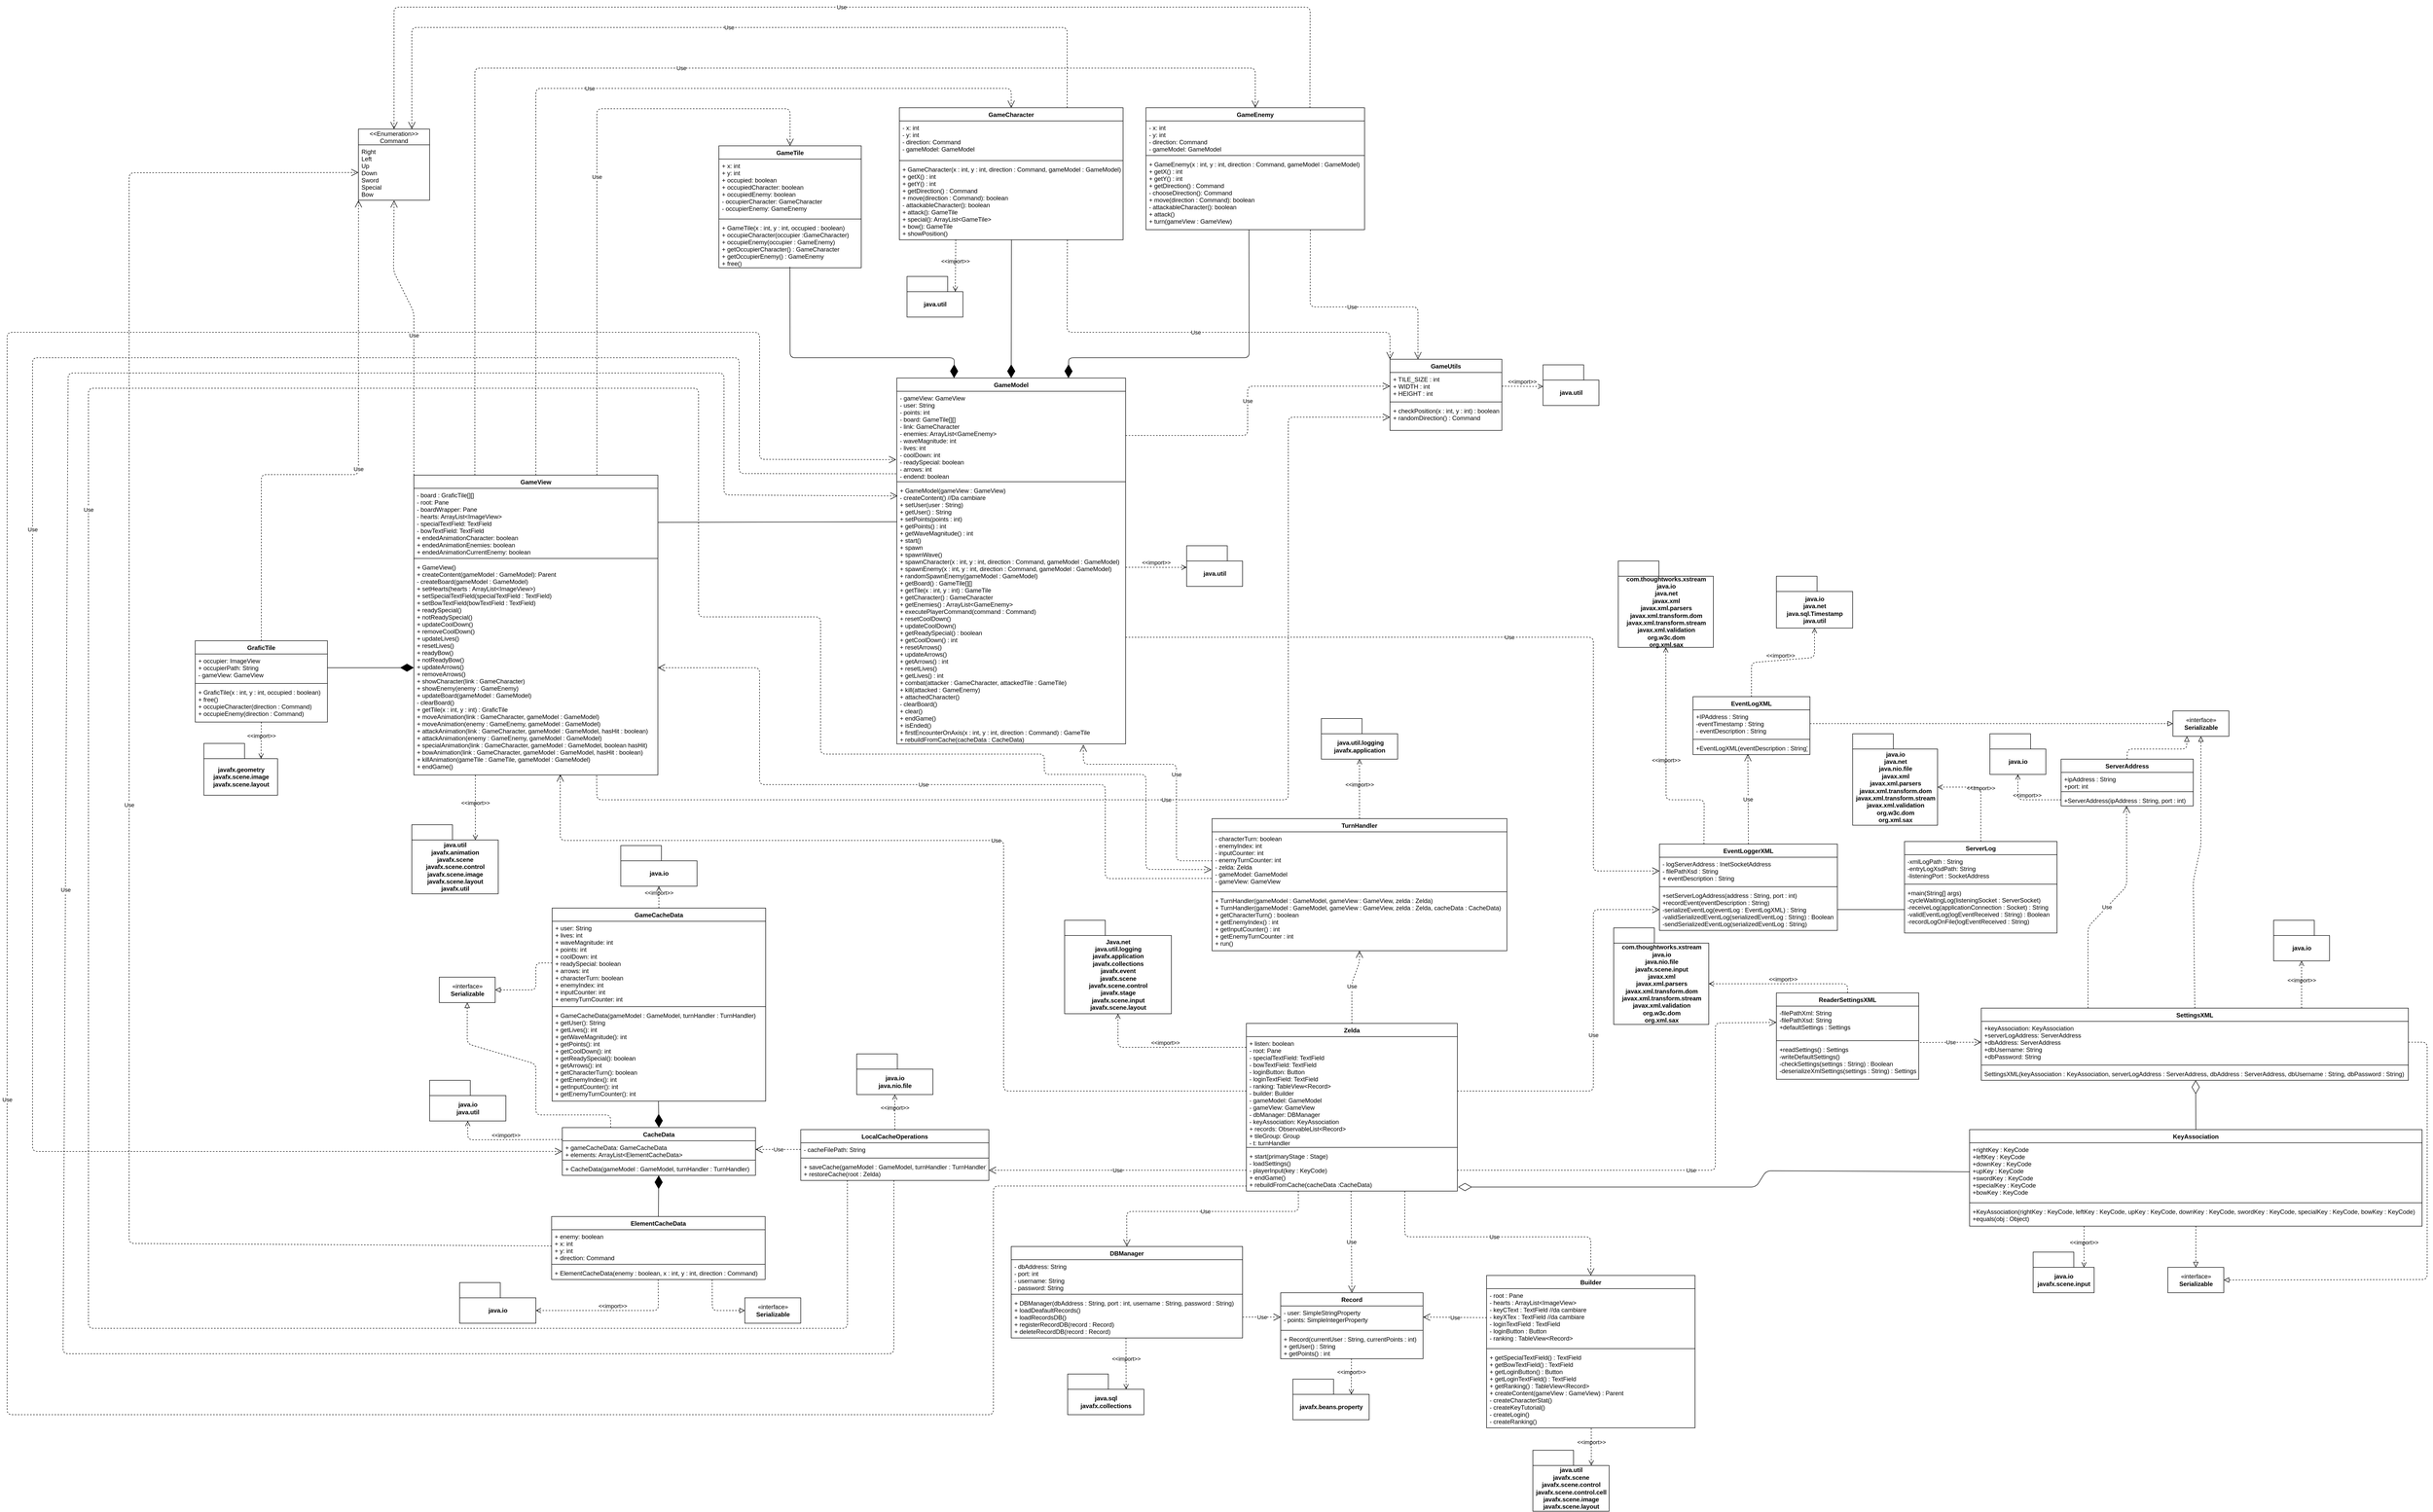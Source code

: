 <mxfile version="15.1.2" type="github">
  <diagram id="C5RBs43oDa-KdzZeNtuy" name="Page-1">
    <mxGraphModel dx="9838" dy="5118" grid="1" gridSize="10" guides="1" tooltips="1" connect="1" arrows="1" fold="1" page="1" pageScale="1" pageWidth="1169" pageHeight="827" math="0" shadow="0">
      <root>
        <mxCell id="WIyWlLk6GJQsqaUBKTNV-0" />
        <mxCell id="WIyWlLk6GJQsqaUBKTNV-1" parent="WIyWlLk6GJQsqaUBKTNV-0" />
        <mxCell id="bV0bHOmEOioke7Z_R2ua-2" value="Zelda" style="swimlane;fontStyle=1;align=center;verticalAlign=top;childLayout=stackLayout;horizontal=1;startSize=26;horizontalStack=0;resizeParent=1;resizeParentMax=0;resizeLast=0;collapsible=1;marginBottom=0;" parent="WIyWlLk6GJQsqaUBKTNV-1" vertex="1">
          <mxGeometry x="437.5" y="480" width="415" height="330" as="geometry" />
        </mxCell>
        <mxCell id="bV0bHOmEOioke7Z_R2ua-3" value="+ listen: boolean&#xa;- root: Pane&#xa;- specialTextField: TextField&#xa;- bowTextField: TextField&#xa;- loginButton: Button&#xa;- loginTextField: TextField&#xa;- ranking: TableView&lt;Record&gt;&#xa;- builder: Builder&#xa;- gameModel: GameModel&#xa;- gameView: GameView&#xa;- dbManager: DBManager&#xa;- keyAssociation: KeyAssociation&#xa;+ records: ObservableList&lt;Record&gt;&#xa;+ tileGroup: Group&#xa;- t: turnHandler" style="text;strokeColor=none;fillColor=none;align=left;verticalAlign=top;spacingLeft=4;spacingRight=4;overflow=hidden;rotatable=0;points=[[0,0.5],[1,0.5]];portConstraint=eastwest;" parent="bV0bHOmEOioke7Z_R2ua-2" vertex="1">
          <mxGeometry y="26" width="415" height="214" as="geometry" />
        </mxCell>
        <mxCell id="bV0bHOmEOioke7Z_R2ua-4" value="" style="line;strokeWidth=1;fillColor=none;align=left;verticalAlign=middle;spacingTop=-1;spacingLeft=3;spacingRight=3;rotatable=0;labelPosition=right;points=[];portConstraint=eastwest;" parent="bV0bHOmEOioke7Z_R2ua-2" vertex="1">
          <mxGeometry y="240" width="415" height="8" as="geometry" />
        </mxCell>
        <mxCell id="bV0bHOmEOioke7Z_R2ua-5" value="+ start(primaryStage : Stage)&#xa;- loadSettings()&#xa;- playerInput(key : KeyCode)&#xa;+ endGame()&#xa;+ rebuildFromCache(cacheData :CacheData)&#xa;" style="text;strokeColor=none;fillColor=none;align=left;verticalAlign=top;spacingLeft=4;spacingRight=4;overflow=hidden;rotatable=0;points=[[0,0.5],[1,0.5]];portConstraint=eastwest;" parent="bV0bHOmEOioke7Z_R2ua-2" vertex="1">
          <mxGeometry y="248" width="415" height="82" as="geometry" />
        </mxCell>
        <mxCell id="bV0bHOmEOioke7Z_R2ua-7" value="ReaderSettingsXML" style="swimlane;fontStyle=1;align=center;verticalAlign=top;childLayout=stackLayout;horizontal=1;startSize=26;horizontalStack=0;resizeParent=1;resizeParentMax=0;resizeLast=0;collapsible=1;marginBottom=0;" parent="WIyWlLk6GJQsqaUBKTNV-1" vertex="1">
          <mxGeometry x="1480" y="420" width="280" height="170" as="geometry" />
        </mxCell>
        <mxCell id="bV0bHOmEOioke7Z_R2ua-8" value="-filePathXml: String&#xa;-filePathXsd: String&#xa;+defaultSettings : Settings" style="text;strokeColor=none;fillColor=none;align=left;verticalAlign=top;spacingLeft=4;spacingRight=4;overflow=hidden;rotatable=0;points=[[0,0.5],[1,0.5]];portConstraint=eastwest;" parent="bV0bHOmEOioke7Z_R2ua-7" vertex="1">
          <mxGeometry y="26" width="280" height="64" as="geometry" />
        </mxCell>
        <mxCell id="bV0bHOmEOioke7Z_R2ua-9" value="" style="line;strokeWidth=1;fillColor=none;align=left;verticalAlign=middle;spacingTop=-1;spacingLeft=3;spacingRight=3;rotatable=0;labelPosition=right;points=[];portConstraint=eastwest;" parent="bV0bHOmEOioke7Z_R2ua-7" vertex="1">
          <mxGeometry y="90" width="280" height="8" as="geometry" />
        </mxCell>
        <mxCell id="bV0bHOmEOioke7Z_R2ua-10" value="+readSettings() : Settings&#xa;-writeDefaultSettings()&#xa;-checkSettings(settings : String) : Boolean&#xa;-deserializeXmlSettings(settings : String) : Settings&#xa;" style="text;strokeColor=none;fillColor=none;align=left;verticalAlign=top;spacingLeft=4;spacingRight=4;overflow=hidden;rotatable=0;points=[[0,0.5],[1,0.5]];portConstraint=eastwest;" parent="bV0bHOmEOioke7Z_R2ua-7" vertex="1">
          <mxGeometry y="98" width="280" height="72" as="geometry" />
        </mxCell>
        <mxCell id="bV0bHOmEOioke7Z_R2ua-11" value="Use" style="endArrow=open;endSize=12;dashed=1;html=1;exitX=1.009;exitY=-0.006;exitDx=0;exitDy=0;exitPerimeter=0;entryX=0;entryY=0.5;entryDx=0;entryDy=0;" parent="WIyWlLk6GJQsqaUBKTNV-1" source="bV0bHOmEOioke7Z_R2ua-10" target="L1kakF1YF15P_5vZSAZn-9" edge="1">
          <mxGeometry width="160" relative="1" as="geometry">
            <mxPoint x="1982" y="497" as="sourcePoint" />
            <mxPoint x="2052" y="516" as="targetPoint" />
          </mxGeometry>
        </mxCell>
        <mxCell id="bV0bHOmEOioke7Z_R2ua-23" value="EventLoggerXML" style="swimlane;fontStyle=1;align=center;verticalAlign=top;childLayout=stackLayout;horizontal=1;startSize=26;horizontalStack=0;resizeParent=1;resizeParentMax=0;resizeLast=0;collapsible=1;marginBottom=0;" parent="WIyWlLk6GJQsqaUBKTNV-1" vertex="1">
          <mxGeometry x="1250" y="127" width="350" height="170" as="geometry" />
        </mxCell>
        <mxCell id="bV0bHOmEOioke7Z_R2ua-24" value="- logServerAddress : InetSocketAddress&#xa;- filePathXsd : String&#xa;+ eventDescription : String" style="text;strokeColor=none;fillColor=none;align=left;verticalAlign=top;spacingLeft=4;spacingRight=4;overflow=hidden;rotatable=0;points=[[0,0.5],[1,0.5]];portConstraint=eastwest;" parent="bV0bHOmEOioke7Z_R2ua-23" vertex="1">
          <mxGeometry y="26" width="350" height="54" as="geometry" />
        </mxCell>
        <mxCell id="bV0bHOmEOioke7Z_R2ua-25" value="" style="line;strokeWidth=1;fillColor=none;align=left;verticalAlign=middle;spacingTop=-1;spacingLeft=3;spacingRight=3;rotatable=0;labelPosition=right;points=[];portConstraint=eastwest;" parent="bV0bHOmEOioke7Z_R2ua-23" vertex="1">
          <mxGeometry y="80" width="350" height="8" as="geometry" />
        </mxCell>
        <mxCell id="bV0bHOmEOioke7Z_R2ua-26" value="+setServerLogAddress(address : String, port : int)&#xa;+recordEvent(eventDescription : String)&#xa;-serializeEventLog(eventLog : EventLogXML) : String&#xa;-validSerializedEventLog(serializedEventLog : String) : Boolean&#xa;-sendSerializedEventLog(serializedEventLog : String)" style="text;strokeColor=none;fillColor=none;align=left;verticalAlign=top;spacingLeft=4;spacingRight=4;overflow=hidden;rotatable=0;points=[[0,0.5],[1,0.5]];portConstraint=eastwest;" parent="bV0bHOmEOioke7Z_R2ua-23" vertex="1">
          <mxGeometry y="88" width="350" height="82" as="geometry" />
        </mxCell>
        <mxCell id="bV0bHOmEOioke7Z_R2ua-27" value="ServerLog" style="swimlane;fontStyle=1;align=center;verticalAlign=top;childLayout=stackLayout;horizontal=1;startSize=26;horizontalStack=0;resizeParent=1;resizeParentMax=0;resizeLast=0;collapsible=1;marginBottom=0;" parent="WIyWlLk6GJQsqaUBKTNV-1" vertex="1">
          <mxGeometry x="1732" y="122" width="300" height="180" as="geometry" />
        </mxCell>
        <mxCell id="bV0bHOmEOioke7Z_R2ua-28" value="-xmlLogPath : String&#xa;-entryLogXsdPath: String&#xa;-listeningPort : SocketAddress" style="text;strokeColor=none;fillColor=none;align=left;verticalAlign=top;spacingLeft=4;spacingRight=4;overflow=hidden;rotatable=0;points=[[0,0.5],[1,0.5]];portConstraint=eastwest;" parent="bV0bHOmEOioke7Z_R2ua-27" vertex="1">
          <mxGeometry y="26" width="300" height="54" as="geometry" />
        </mxCell>
        <mxCell id="bV0bHOmEOioke7Z_R2ua-29" value="" style="line;strokeWidth=1;fillColor=none;align=left;verticalAlign=middle;spacingTop=-1;spacingLeft=3;spacingRight=3;rotatable=0;labelPosition=right;points=[];portConstraint=eastwest;" parent="bV0bHOmEOioke7Z_R2ua-27" vertex="1">
          <mxGeometry y="80" width="300" height="8" as="geometry" />
        </mxCell>
        <mxCell id="bV0bHOmEOioke7Z_R2ua-30" value="+main(String[] args)&#xa;-cycleWaitingLog(listeningSocket : ServerSocket)&#xa;-receiveLog(applicationConnection : Socket) : String&#xa;-validEventLog(logEventReceived : String) : Boolean&#xa;-recordLogOnFile(logEventReceived : String)" style="text;strokeColor=none;fillColor=none;align=left;verticalAlign=top;spacingLeft=4;spacingRight=4;overflow=hidden;rotatable=0;points=[[0,0.5],[1,0.5]];portConstraint=eastwest;" parent="bV0bHOmEOioke7Z_R2ua-27" vertex="1">
          <mxGeometry y="88" width="300" height="92" as="geometry" />
        </mxCell>
        <mxCell id="bV0bHOmEOioke7Z_R2ua-33" value="" style="endArrow=none;html=1;entryX=0;entryY=0.5;entryDx=0;entryDy=0;exitX=1;exitY=0.5;exitDx=0;exitDy=0;" parent="WIyWlLk6GJQsqaUBKTNV-1" source="bV0bHOmEOioke7Z_R2ua-26" target="bV0bHOmEOioke7Z_R2ua-30" edge="1">
          <mxGeometry width="50" height="50" relative="1" as="geometry">
            <mxPoint x="1100" y="230" as="sourcePoint" />
            <mxPoint x="1230" y="230" as="targetPoint" />
          </mxGeometry>
        </mxCell>
        <mxCell id="bV0bHOmEOioke7Z_R2ua-34" value="EventLogXML" style="swimlane;fontStyle=1;align=center;verticalAlign=top;childLayout=stackLayout;horizontal=1;startSize=26;horizontalStack=0;resizeParent=1;resizeParentMax=0;resizeLast=0;collapsible=1;marginBottom=0;" parent="WIyWlLk6GJQsqaUBKTNV-1" vertex="1">
          <mxGeometry x="1316" y="-163" width="230" height="114" as="geometry" />
        </mxCell>
        <mxCell id="bV0bHOmEOioke7Z_R2ua-35" value="+IPAddress : String&#xa;-eventTimestamp : String&#xa;- eventDescription : String" style="text;strokeColor=none;fillColor=none;align=left;verticalAlign=top;spacingLeft=4;spacingRight=4;overflow=hidden;rotatable=0;points=[[0,0.5],[1,0.5]];portConstraint=eastwest;" parent="bV0bHOmEOioke7Z_R2ua-34" vertex="1">
          <mxGeometry y="26" width="230" height="54" as="geometry" />
        </mxCell>
        <mxCell id="bV0bHOmEOioke7Z_R2ua-36" value="" style="line;strokeWidth=1;fillColor=none;align=left;verticalAlign=middle;spacingTop=-1;spacingLeft=3;spacingRight=3;rotatable=0;labelPosition=right;points=[];portConstraint=eastwest;" parent="bV0bHOmEOioke7Z_R2ua-34" vertex="1">
          <mxGeometry y="80" width="230" height="8" as="geometry" />
        </mxCell>
        <mxCell id="bV0bHOmEOioke7Z_R2ua-37" value="+EventLogXML(eventDescription : String)" style="text;strokeColor=none;fillColor=none;align=left;verticalAlign=top;spacingLeft=4;spacingRight=4;overflow=hidden;rotatable=0;points=[[0,0.5],[1,0.5]];portConstraint=eastwest;" parent="bV0bHOmEOioke7Z_R2ua-34" vertex="1">
          <mxGeometry y="88" width="230" height="26" as="geometry" />
        </mxCell>
        <mxCell id="bV0bHOmEOioke7Z_R2ua-38" value="Use" style="endArrow=open;endSize=12;dashed=1;html=1;exitX=0.5;exitY=0;exitDx=0;exitDy=0;entryX=0.469;entryY=0.962;entryDx=0;entryDy=0;entryPerimeter=0;" parent="WIyWlLk6GJQsqaUBKTNV-1" source="bV0bHOmEOioke7Z_R2ua-23" target="bV0bHOmEOioke7Z_R2ua-37" edge="1">
          <mxGeometry width="160" relative="1" as="geometry">
            <mxPoint x="1020" y="47" as="sourcePoint" />
            <mxPoint x="1180" y="47" as="targetPoint" />
          </mxGeometry>
        </mxCell>
        <mxCell id="bV0bHOmEOioke7Z_R2ua-39" value="«interface»&lt;br&gt;&lt;b&gt;Serializable&lt;/b&gt;" style="html=1;" parent="WIyWlLk6GJQsqaUBKTNV-1" vertex="1">
          <mxGeometry x="2260" y="-135" width="110" height="50" as="geometry" />
        </mxCell>
        <mxCell id="Ob0sJD3edlCVlVhSrMj9-4" value="GameModel" style="swimlane;fontStyle=1;align=center;verticalAlign=top;childLayout=stackLayout;horizontal=1;startSize=26;horizontalStack=0;resizeParent=1;resizeParentMax=0;resizeLast=0;collapsible=1;marginBottom=0;" parent="WIyWlLk6GJQsqaUBKTNV-1" vertex="1">
          <mxGeometry x="-250" y="-790" width="450" height="720" as="geometry" />
        </mxCell>
        <mxCell id="Ob0sJD3edlCVlVhSrMj9-5" value="- gameView: GameView&#xa;- user: String&#xa;- points: int&#xa;- board: GameTile[][]&#xa;- link: GameCharacter&#xa;- enemies: ArrayList&lt;GameEnemy&gt;&#xa;- waveMagnitude: int&#xa;- lives: int&#xa;- coolDown: int&#xa;- readySpecial: boolean&#xa;- arrows: int&#xa;- endend: boolean" style="text;strokeColor=none;fillColor=none;align=left;verticalAlign=top;spacingLeft=4;spacingRight=4;overflow=hidden;rotatable=0;points=[[0,0.5],[1,0.5]];portConstraint=eastwest;" parent="Ob0sJD3edlCVlVhSrMj9-4" vertex="1">
          <mxGeometry y="26" width="450" height="174" as="geometry" />
        </mxCell>
        <mxCell id="Ob0sJD3edlCVlVhSrMj9-6" value="" style="line;strokeWidth=1;fillColor=none;align=left;verticalAlign=middle;spacingTop=-1;spacingLeft=3;spacingRight=3;rotatable=0;labelPosition=right;points=[];portConstraint=eastwest;" parent="Ob0sJD3edlCVlVhSrMj9-4" vertex="1">
          <mxGeometry y="200" width="450" height="8" as="geometry" />
        </mxCell>
        <mxCell id="Ob0sJD3edlCVlVhSrMj9-7" value="+ GameModel(gameView : GameView)&#xa;- createContent() //Da cambiare&#xa;+ setUser(user : String)&#xa;+ getUser() : String&#xa;+ setPoints(points : int)&#xa;+ getPoints() : int&#xa;+ getWaveMagnitude() : int&#xa;+ start()&#xa;+ spawn&#xa;+ spawnWave()&#xa;+ spawnCharacter(x : int, y : int, direction : Command, gameModel : GameModel)&#xa;+ spawnEnemy(x : int, y : int, direction : Command, gameModel : GameModel)&#xa;+ randomSpawnEnemy(gameModel : GameModel)&#xa;+ getBoard() : GameTile[][]&#xa;+ getTile(x : int, y : int) : GameTile&#xa;+ getCharacter() : GameCharacter&#xa;+ getEnemies() : ArrayList&lt;GameEnemy&gt;&#xa;+ executePlayerCommand(command : Command)&#xa;+ resetCoolDown()&#xa;+ updateCoolDown()&#xa;+ getReadySpecial() : boolean&#xa;+ getCoolDown() : int&#xa;+ resetArrows()&#xa;+ updateArrows()&#xa;+ getArrows() : int&#xa;+ resetLives()&#xa;+ getLives() : int&#xa;+ combat(attacker : GameCharacter, attackedTile : GameTile)&#xa;+ kill(attacked : GameEnemy)&#xa;+ attachedCharacter()&#xa;- clearBoard()&#xa;+ clear()&#xa;+ endGame()&#xa;+ isEnded()&#xa;+ firstEncounterOnAxis(x : int, y : int, direction : Command) : GameTile&#xa;+ rebuildFromCache(cacheData : CacheData)" style="text;strokeColor=none;fillColor=none;align=left;verticalAlign=top;spacingLeft=4;spacingRight=4;overflow=hidden;rotatable=0;points=[[0,0.5],[1,0.5]];portConstraint=eastwest;" parent="Ob0sJD3edlCVlVhSrMj9-4" vertex="1">
          <mxGeometry y="208" width="450" height="512" as="geometry" />
        </mxCell>
        <mxCell id="Ob0sJD3edlCVlVhSrMj9-8" value="GameView" style="swimlane;fontStyle=1;align=center;verticalAlign=top;childLayout=stackLayout;horizontal=1;startSize=26;horizontalStack=0;resizeParent=1;resizeParentMax=0;resizeLast=0;collapsible=1;marginBottom=0;" parent="WIyWlLk6GJQsqaUBKTNV-1" vertex="1">
          <mxGeometry x="-1200" y="-599" width="480" height="590" as="geometry" />
        </mxCell>
        <mxCell id="Ob0sJD3edlCVlVhSrMj9-9" value="- board : GraficTile[][]&#xa;- root: Pane&#xa;- boardWrapper: Pane&#xa;- hearts: ArrayList&lt;ImageView&gt;&#xa;- specialTextField: TextField&#xa;- bowTextField: TextField&#xa;+ endedAnimationCharacter: boolean&#xa;+ endedAnimationEnemies: boolean&#xa;+ endedAnimationCurrentEnemy: boolean" style="text;strokeColor=none;fillColor=none;align=left;verticalAlign=top;spacingLeft=4;spacingRight=4;overflow=hidden;rotatable=0;points=[[0,0.5],[1,0.5]];portConstraint=eastwest;" parent="Ob0sJD3edlCVlVhSrMj9-8" vertex="1">
          <mxGeometry y="26" width="480" height="134" as="geometry" />
        </mxCell>
        <mxCell id="Ob0sJD3edlCVlVhSrMj9-10" value="" style="line;strokeWidth=1;fillColor=none;align=left;verticalAlign=middle;spacingTop=-1;spacingLeft=3;spacingRight=3;rotatable=0;labelPosition=right;points=[];portConstraint=eastwest;" parent="Ob0sJD3edlCVlVhSrMj9-8" vertex="1">
          <mxGeometry y="160" width="480" height="8" as="geometry" />
        </mxCell>
        <mxCell id="Ob0sJD3edlCVlVhSrMj9-11" value="+ GameView()&#xa;+ createContent(gameModel : GameModel): Parent&#xa;- createBoard(gameModel : GameModel)&#xa;+ setHearts(hearts : ArrayList&lt;ImageView&gt;)&#xa;+ setSpecialTextField(specialTextField : TextField)&#xa;+ setBowTextField(bowTextField : TextField)&#xa;+ readySpecial()&#xa;+ notReadySpecial()&#xa;+ updateCoolDown()&#xa;+ removeCoolDown()&#xa;+ updateLives()&#xa;+ resetLives()&#xa;+ readyBow()&#xa;+ notReadyBow()&#xa;+ updateArrows()&#xa;+ removeArrows()&#xa;+ showCharacter(link : GameCharacter)&#xa;+ showEnemy(enemy : GameEnemy)&#xa;+ updateBoard(gameModel : GameModel)&#xa;- clearBoard()&#xa;+ getTile(x : int, y : int) : GraficTile&#xa;+ moveAnimation(link : GameCharacter, gameModel : GameModel)&#xa;+ moveAnimation(enemy : GameEnemy, gameModel : GameModel)&#xa;+ attackAnimation(link : GameCharacter, gameModel : GameModel, hasHit : boolean)&#xa;+ attackAnimation(enemy : GameEnemy, gameModel : GameModel)&#xa;+ specialAnimation(link : GameCharacter, gameModel : GameModel, boolean hasHit)&#xa;+ bowAnimation(link : GameCharacter, gameModel : GameModel, hasHit : boolean)&#xa;+ killAnimation(gameTile : GameTile, gameModel : GameModel)&#xa;+ endGame()" style="text;strokeColor=none;fillColor=none;align=left;verticalAlign=top;spacingLeft=4;spacingRight=4;overflow=hidden;rotatable=0;points=[[0,0.5],[1,0.5]];portConstraint=eastwest;" parent="Ob0sJD3edlCVlVhSrMj9-8" vertex="1">
          <mxGeometry y="168" width="480" height="422" as="geometry" />
        </mxCell>
        <mxCell id="Ob0sJD3edlCVlVhSrMj9-12" value="Builder" style="swimlane;fontStyle=1;align=center;verticalAlign=top;childLayout=stackLayout;horizontal=1;startSize=26;horizontalStack=0;resizeParent=1;resizeParentMax=0;resizeLast=0;collapsible=1;marginBottom=0;" parent="WIyWlLk6GJQsqaUBKTNV-1" vertex="1">
          <mxGeometry x="910" y="976" width="410" height="300" as="geometry" />
        </mxCell>
        <mxCell id="Ob0sJD3edlCVlVhSrMj9-13" value="- root : Pane&#xa;- hearts : ArrayList&lt;ImageView&gt;&#xa;- keyCText : TextField //da cambiare&#xa;- keyXTex : TextField //da cambiare&#xa;- loginTextField : TextField&#xa;- loginButton : Button&#xa;- ranking : TableView&lt;Record&gt;" style="text;strokeColor=none;fillColor=none;align=left;verticalAlign=top;spacingLeft=4;spacingRight=4;overflow=hidden;rotatable=0;points=[[0,0.5],[1,0.5]];portConstraint=eastwest;" parent="Ob0sJD3edlCVlVhSrMj9-12" vertex="1">
          <mxGeometry y="26" width="410" height="114" as="geometry" />
        </mxCell>
        <mxCell id="Ob0sJD3edlCVlVhSrMj9-14" value="" style="line;strokeWidth=1;fillColor=none;align=left;verticalAlign=middle;spacingTop=-1;spacingLeft=3;spacingRight=3;rotatable=0;labelPosition=right;points=[];portConstraint=eastwest;" parent="Ob0sJD3edlCVlVhSrMj9-12" vertex="1">
          <mxGeometry y="140" width="410" height="8" as="geometry" />
        </mxCell>
        <mxCell id="Ob0sJD3edlCVlVhSrMj9-15" value="+ getSpecialTextField() : TextField&#xa;+ getBowTextField() : TextField&#xa;+ getLoginButton() : Button&#xa;+ getLoginTextField() : TextField&#xa;+ getRanking() : TableView&lt;Record&gt;&#xa;+ createContent(gameView : GameView) : Parent&#xa;- createCharacterStat()&#xa;- createKeyTutorial()&#xa;- createLogin()&#xa;- createRanking()" style="text;strokeColor=none;fillColor=none;align=left;verticalAlign=top;spacingLeft=4;spacingRight=4;overflow=hidden;rotatable=0;points=[[0,0.5],[1,0.5]];portConstraint=eastwest;" parent="Ob0sJD3edlCVlVhSrMj9-12" vertex="1">
          <mxGeometry y="148" width="410" height="152" as="geometry" />
        </mxCell>
        <mxCell id="Ob0sJD3edlCVlVhSrMj9-16" value="TurnHandler" style="swimlane;fontStyle=1;align=center;verticalAlign=top;childLayout=stackLayout;horizontal=1;startSize=26;horizontalStack=0;resizeParent=1;resizeParentMax=0;resizeLast=0;collapsible=1;marginBottom=0;" parent="WIyWlLk6GJQsqaUBKTNV-1" vertex="1">
          <mxGeometry x="370" y="77" width="580" height="260" as="geometry" />
        </mxCell>
        <mxCell id="Ob0sJD3edlCVlVhSrMj9-17" value="- characterTurn: boolean&#xa;- enemyIndex: int&#xa;- inputCounter: int&#xa;- enemyTurnCounter: int&#xa;- zelda: Zelda&#xa;- gameModel: GameModel&#xa;- gameView: GameView" style="text;strokeColor=none;fillColor=none;align=left;verticalAlign=top;spacingLeft=4;spacingRight=4;overflow=hidden;rotatable=0;points=[[0,0.5],[1,0.5]];portConstraint=eastwest;" parent="Ob0sJD3edlCVlVhSrMj9-16" vertex="1">
          <mxGeometry y="26" width="580" height="114" as="geometry" />
        </mxCell>
        <mxCell id="Ob0sJD3edlCVlVhSrMj9-18" value="" style="line;strokeWidth=1;fillColor=none;align=left;verticalAlign=middle;spacingTop=-1;spacingLeft=3;spacingRight=3;rotatable=0;labelPosition=right;points=[];portConstraint=eastwest;" parent="Ob0sJD3edlCVlVhSrMj9-16" vertex="1">
          <mxGeometry y="140" width="580" height="8" as="geometry" />
        </mxCell>
        <mxCell id="Ob0sJD3edlCVlVhSrMj9-19" value="+ TurnHandler(gameModel : GameModel, gameView : GameView, zelda : Zelda)&#xa;+ TurnHandler(gameModel : GameModel, gameView : GameView, zelda : Zelda, cacheData : CacheData)&#xa;+ getCharacterTurn() : boolean&#xa;+ getEnemyIndex() : int&#xa;+ getInputCounter() : int&#xa;+ getEnemyTurnCounter : int&#xa;+ run()" style="text;strokeColor=none;fillColor=none;align=left;verticalAlign=top;spacingLeft=4;spacingRight=4;overflow=hidden;rotatable=0;points=[[0,0.5],[1,0.5]];portConstraint=eastwest;" parent="Ob0sJD3edlCVlVhSrMj9-16" vertex="1">
          <mxGeometry y="148" width="580" height="112" as="geometry" />
        </mxCell>
        <mxCell id="Ob0sJD3edlCVlVhSrMj9-20" value="&lt;&lt;Enumeration&gt;&gt;&#xa;Command" style="swimlane;fontStyle=0;childLayout=stackLayout;horizontal=1;startSize=31;fillColor=none;horizontalStack=0;resizeParent=1;resizeParentMax=0;resizeLast=0;collapsible=1;marginBottom=0;" parent="WIyWlLk6GJQsqaUBKTNV-1" vertex="1">
          <mxGeometry x="-1309" y="-1280" width="140" height="140" as="geometry" />
        </mxCell>
        <mxCell id="Ob0sJD3edlCVlVhSrMj9-21" value="Right&#xa;Left&#xa;Up&#xa;Down&#xa;Sword&#xa;Special&#xa;Bow" style="text;strokeColor=none;fillColor=none;align=left;verticalAlign=top;spacingLeft=4;spacingRight=4;overflow=hidden;rotatable=0;points=[[0,0.5],[1,0.5]];portConstraint=eastwest;" parent="Ob0sJD3edlCVlVhSrMj9-20" vertex="1">
          <mxGeometry y="31" width="140" height="109" as="geometry" />
        </mxCell>
        <mxCell id="Ob0sJD3edlCVlVhSrMj9-24" value="DBManager" style="swimlane;fontStyle=1;align=center;verticalAlign=top;childLayout=stackLayout;horizontal=1;startSize=26;horizontalStack=0;resizeParent=1;resizeParentMax=0;resizeLast=0;collapsible=1;marginBottom=0;" parent="WIyWlLk6GJQsqaUBKTNV-1" vertex="1">
          <mxGeometry x="-25" y="919" width="455" height="180" as="geometry" />
        </mxCell>
        <mxCell id="Ob0sJD3edlCVlVhSrMj9-25" value="- dbAddress: String&#xa;- port: int&#xa;- username: String&#xa;- password: String" style="text;strokeColor=none;fillColor=none;align=left;verticalAlign=top;spacingLeft=4;spacingRight=4;overflow=hidden;rotatable=0;points=[[0,0.5],[1,0.5]];portConstraint=eastwest;" parent="Ob0sJD3edlCVlVhSrMj9-24" vertex="1">
          <mxGeometry y="26" width="455" height="64" as="geometry" />
        </mxCell>
        <mxCell id="Ob0sJD3edlCVlVhSrMj9-26" value="" style="line;strokeWidth=1;fillColor=none;align=left;verticalAlign=middle;spacingTop=-1;spacingLeft=3;spacingRight=3;rotatable=0;labelPosition=right;points=[];portConstraint=eastwest;" parent="Ob0sJD3edlCVlVhSrMj9-24" vertex="1">
          <mxGeometry y="90" width="455" height="8" as="geometry" />
        </mxCell>
        <mxCell id="Ob0sJD3edlCVlVhSrMj9-27" value="+ DBManager(dbAddress : String, port : int, username : String, password : String)&#xa;+ loadDeafaultRecords()&#xa;+ loadRecordsDB()&#xa;+ registerRecordDB(record : Record)&#xa;+ deleteRecordDB(record : Record)" style="text;strokeColor=none;fillColor=none;align=left;verticalAlign=top;spacingLeft=4;spacingRight=4;overflow=hidden;rotatable=0;points=[[0,0.5],[1,0.5]];portConstraint=eastwest;" parent="Ob0sJD3edlCVlVhSrMj9-24" vertex="1">
          <mxGeometry y="98" width="455" height="82" as="geometry" />
        </mxCell>
        <mxCell id="Ob0sJD3edlCVlVhSrMj9-32" value="GameCharacter" style="swimlane;fontStyle=1;align=center;verticalAlign=top;childLayout=stackLayout;horizontal=1;startSize=26;horizontalStack=0;resizeParent=1;resizeParentMax=0;resizeLast=0;collapsible=1;marginBottom=0;" parent="WIyWlLk6GJQsqaUBKTNV-1" vertex="1">
          <mxGeometry x="-245" y="-1322" width="440" height="260" as="geometry" />
        </mxCell>
        <mxCell id="Ob0sJD3edlCVlVhSrMj9-33" value="- x: int&#xa;- y: int&#xa;- direction: Command&#xa;- gameModel: GameModel" style="text;strokeColor=none;fillColor=none;align=left;verticalAlign=top;spacingLeft=4;spacingRight=4;overflow=hidden;rotatable=0;points=[[0,0.5],[1,0.5]];portConstraint=eastwest;" parent="Ob0sJD3edlCVlVhSrMj9-32" vertex="1">
          <mxGeometry y="26" width="440" height="74" as="geometry" />
        </mxCell>
        <mxCell id="Ob0sJD3edlCVlVhSrMj9-34" value="" style="line;strokeWidth=1;fillColor=none;align=left;verticalAlign=middle;spacingTop=-1;spacingLeft=3;spacingRight=3;rotatable=0;labelPosition=right;points=[];portConstraint=eastwest;" parent="Ob0sJD3edlCVlVhSrMj9-32" vertex="1">
          <mxGeometry y="100" width="440" height="8" as="geometry" />
        </mxCell>
        <mxCell id="Ob0sJD3edlCVlVhSrMj9-35" value="+ GameCharacter(x : int, y : int, direction : Command, gameModel : GameModel)&#xa;+ getX() : int&#xa;+ getY() : int&#xa;+ getDirection() : Command&#xa;+ move(direction : Command): boolean&#xa;- attackableCharacter(): boolean&#xa;+ attack(): GameTile&#xa;+ special(): ArrayList&lt;GameTile&gt;&#xa;+ bow(): GameTile&#xa;+ showPosition()" style="text;strokeColor=none;fillColor=none;align=left;verticalAlign=top;spacingLeft=4;spacingRight=4;overflow=hidden;rotatable=0;points=[[0,0.5],[1,0.5]];portConstraint=eastwest;" parent="Ob0sJD3edlCVlVhSrMj9-32" vertex="1">
          <mxGeometry y="108" width="440" height="152" as="geometry" />
        </mxCell>
        <mxCell id="Ob0sJD3edlCVlVhSrMj9-36" value="GameEnemy" style="swimlane;fontStyle=1;align=center;verticalAlign=top;childLayout=stackLayout;horizontal=1;startSize=26;horizontalStack=0;resizeParent=1;resizeParentMax=0;resizeLast=0;collapsible=1;marginBottom=0;" parent="WIyWlLk6GJQsqaUBKTNV-1" vertex="1">
          <mxGeometry x="240" y="-1322" width="430" height="240" as="geometry" />
        </mxCell>
        <mxCell id="Ob0sJD3edlCVlVhSrMj9-37" value="- x: int&#xa;- y: int&#xa;- direction: Command&#xa;- gameModel: GameModel" style="text;strokeColor=none;fillColor=none;align=left;verticalAlign=top;spacingLeft=4;spacingRight=4;overflow=hidden;rotatable=0;points=[[0,0.5],[1,0.5]];portConstraint=eastwest;" parent="Ob0sJD3edlCVlVhSrMj9-36" vertex="1">
          <mxGeometry y="26" width="430" height="64" as="geometry" />
        </mxCell>
        <mxCell id="Ob0sJD3edlCVlVhSrMj9-38" value="" style="line;strokeWidth=1;fillColor=none;align=left;verticalAlign=middle;spacingTop=-1;spacingLeft=3;spacingRight=3;rotatable=0;labelPosition=right;points=[];portConstraint=eastwest;" parent="Ob0sJD3edlCVlVhSrMj9-36" vertex="1">
          <mxGeometry y="90" width="430" height="8" as="geometry" />
        </mxCell>
        <mxCell id="Ob0sJD3edlCVlVhSrMj9-39" value="+ GameEnemy(x : int, y : int, direction : Command, gameModel : GameModel)&#xa;+ getX() : int&#xa;+ getY() : int&#xa;+ getDirection() : Command&#xa;- chooseDirection(): Command&#xa;+ move(direction : Command): boolean&#xa;- attackableCharacter(): boolean&#xa;+ attack()&#xa;+ turn(gameView : GameView)" style="text;strokeColor=none;fillColor=none;align=left;verticalAlign=top;spacingLeft=4;spacingRight=4;overflow=hidden;rotatable=0;points=[[0,0.5],[1,0.5]];portConstraint=eastwest;" parent="Ob0sJD3edlCVlVhSrMj9-36" vertex="1">
          <mxGeometry y="98" width="430" height="142" as="geometry" />
        </mxCell>
        <mxCell id="Ob0sJD3edlCVlVhSrMj9-40" value="GameTile" style="swimlane;fontStyle=1;align=center;verticalAlign=top;childLayout=stackLayout;horizontal=1;startSize=26;horizontalStack=0;resizeParent=1;resizeParentMax=0;resizeLast=0;collapsible=1;marginBottom=0;" parent="WIyWlLk6GJQsqaUBKTNV-1" vertex="1">
          <mxGeometry x="-600" y="-1247" width="280" height="240" as="geometry" />
        </mxCell>
        <mxCell id="Ob0sJD3edlCVlVhSrMj9-41" value="+ x: int&#xa;+ y: int&#xa;+ occupied: boolean&#xa;+ occupiedCharacter: boolean&#xa;+ occupiedEnemy: boolean&#xa;- occupierCharacter: GameCharacter&#xa;- occupierEnemy: GameEnemy" style="text;strokeColor=none;fillColor=none;align=left;verticalAlign=top;spacingLeft=4;spacingRight=4;overflow=hidden;rotatable=0;points=[[0,0.5],[1,0.5]];portConstraint=eastwest;" parent="Ob0sJD3edlCVlVhSrMj9-40" vertex="1">
          <mxGeometry y="26" width="280" height="114" as="geometry" />
        </mxCell>
        <mxCell id="Ob0sJD3edlCVlVhSrMj9-42" value="" style="line;strokeWidth=1;fillColor=none;align=left;verticalAlign=middle;spacingTop=-1;spacingLeft=3;spacingRight=3;rotatable=0;labelPosition=right;points=[];portConstraint=eastwest;" parent="Ob0sJD3edlCVlVhSrMj9-40" vertex="1">
          <mxGeometry y="140" width="280" height="8" as="geometry" />
        </mxCell>
        <mxCell id="Ob0sJD3edlCVlVhSrMj9-43" value="+ GameTile(x : int, y : int, occupied : boolean)&#xa;+ occupieCharacter(occupier :GameCharacter)&#xa;+ occupieEnemy(occupier : GameEnemy)&#xa;+ getOccupierCharacter() : GameCharacter&#xa;+ getOccupierEnemy() : GameEnemy&#xa;+ free()" style="text;strokeColor=none;fillColor=none;align=left;verticalAlign=top;spacingLeft=4;spacingRight=4;overflow=hidden;rotatable=0;points=[[0,0.5],[1,0.5]];portConstraint=eastwest;" parent="Ob0sJD3edlCVlVhSrMj9-40" vertex="1">
          <mxGeometry y="148" width="280" height="92" as="geometry" />
        </mxCell>
        <mxCell id="Ob0sJD3edlCVlVhSrMj9-44" value="GraficTile" style="swimlane;fontStyle=1;align=center;verticalAlign=top;childLayout=stackLayout;horizontal=1;startSize=26;horizontalStack=0;resizeParent=1;resizeParentMax=0;resizeLast=0;collapsible=1;marginBottom=0;" parent="WIyWlLk6GJQsqaUBKTNV-1" vertex="1">
          <mxGeometry x="-1630" y="-273" width="260" height="160" as="geometry" />
        </mxCell>
        <mxCell id="Ob0sJD3edlCVlVhSrMj9-45" value="+ occupier: ImageView&#xa;+ occupierPath: String&#xa;- gameView: GameView" style="text;strokeColor=none;fillColor=none;align=left;verticalAlign=top;spacingLeft=4;spacingRight=4;overflow=hidden;rotatable=0;points=[[0,0.5],[1,0.5]];portConstraint=eastwest;" parent="Ob0sJD3edlCVlVhSrMj9-44" vertex="1">
          <mxGeometry y="26" width="260" height="54" as="geometry" />
        </mxCell>
        <mxCell id="Ob0sJD3edlCVlVhSrMj9-46" value="" style="line;strokeWidth=1;fillColor=none;align=left;verticalAlign=middle;spacingTop=-1;spacingLeft=3;spacingRight=3;rotatable=0;labelPosition=right;points=[];portConstraint=eastwest;" parent="Ob0sJD3edlCVlVhSrMj9-44" vertex="1">
          <mxGeometry y="80" width="260" height="8" as="geometry" />
        </mxCell>
        <mxCell id="Ob0sJD3edlCVlVhSrMj9-47" value="+ GraficTile(x : int, y : int, occupied : boolean)&#xa;+ free()&#xa;+ occupieCharacter(direction : Command)&#xa;+ occupieEnemy(direction : Command)" style="text;strokeColor=none;fillColor=none;align=left;verticalAlign=top;spacingLeft=4;spacingRight=4;overflow=hidden;rotatable=0;points=[[0,0.5],[1,0.5]];portConstraint=eastwest;" parent="Ob0sJD3edlCVlVhSrMj9-44" vertex="1">
          <mxGeometry y="88" width="260" height="72" as="geometry" />
        </mxCell>
        <mxCell id="Ob0sJD3edlCVlVhSrMj9-48" value="GameUtils" style="swimlane;fontStyle=1;align=center;verticalAlign=top;childLayout=stackLayout;horizontal=1;startSize=26;horizontalStack=0;resizeParent=1;resizeParentMax=0;resizeLast=0;collapsible=1;marginBottom=0;" parent="WIyWlLk6GJQsqaUBKTNV-1" vertex="1">
          <mxGeometry x="720" y="-827" width="220" height="140" as="geometry" />
        </mxCell>
        <mxCell id="Ob0sJD3edlCVlVhSrMj9-49" value="+ TILE_SIZE : int&#xa;+ WIDTH : int&#xa;+ HEIGHT : int" style="text;strokeColor=none;fillColor=none;align=left;verticalAlign=top;spacingLeft=4;spacingRight=4;overflow=hidden;rotatable=0;points=[[0,0.5],[1,0.5]];portConstraint=eastwest;" parent="Ob0sJD3edlCVlVhSrMj9-48" vertex="1">
          <mxGeometry y="26" width="220" height="54" as="geometry" />
        </mxCell>
        <mxCell id="Ob0sJD3edlCVlVhSrMj9-50" value="" style="line;strokeWidth=1;fillColor=none;align=left;verticalAlign=middle;spacingTop=-1;spacingLeft=3;spacingRight=3;rotatable=0;labelPosition=right;points=[];portConstraint=eastwest;" parent="Ob0sJD3edlCVlVhSrMj9-48" vertex="1">
          <mxGeometry y="80" width="220" height="8" as="geometry" />
        </mxCell>
        <mxCell id="Ob0sJD3edlCVlVhSrMj9-51" value="+ checkPosition(x : int, y : int) : boolean&#xa;+ randomDirection() : Command" style="text;strokeColor=none;fillColor=none;align=left;verticalAlign=top;spacingLeft=4;spacingRight=4;overflow=hidden;rotatable=0;points=[[0,0.5],[1,0.5]];portConstraint=eastwest;" parent="Ob0sJD3edlCVlVhSrMj9-48" vertex="1">
          <mxGeometry y="88" width="220" height="52" as="geometry" />
        </mxCell>
        <mxCell id="Ob0sJD3edlCVlVhSrMj9-56" value="LocalCacheOperations" style="swimlane;fontStyle=1;align=center;verticalAlign=top;childLayout=stackLayout;horizontal=1;startSize=26;horizontalStack=0;resizeParent=1;resizeParentMax=0;resizeLast=0;collapsible=1;marginBottom=0;" parent="WIyWlLk6GJQsqaUBKTNV-1" vertex="1">
          <mxGeometry x="-439" y="689" width="370" height="100" as="geometry" />
        </mxCell>
        <mxCell id="Ob0sJD3edlCVlVhSrMj9-57" value="- cacheFilePath: String" style="text;strokeColor=none;fillColor=none;align=left;verticalAlign=top;spacingLeft=4;spacingRight=4;overflow=hidden;rotatable=0;points=[[0,0.5],[1,0.5]];portConstraint=eastwest;" parent="Ob0sJD3edlCVlVhSrMj9-56" vertex="1">
          <mxGeometry y="26" width="370" height="26" as="geometry" />
        </mxCell>
        <mxCell id="Ob0sJD3edlCVlVhSrMj9-58" value="" style="line;strokeWidth=1;fillColor=none;align=left;verticalAlign=middle;spacingTop=-1;spacingLeft=3;spacingRight=3;rotatable=0;labelPosition=right;points=[];portConstraint=eastwest;" parent="Ob0sJD3edlCVlVhSrMj9-56" vertex="1">
          <mxGeometry y="52" width="370" height="8" as="geometry" />
        </mxCell>
        <mxCell id="Ob0sJD3edlCVlVhSrMj9-59" value="+ saveCache(gameModel : GameModel, turnHandler : TurnHandler)&#xa;+ restoreCache(root : Zelda)&#xa;&#xa;" style="text;strokeColor=none;fillColor=none;align=left;verticalAlign=top;spacingLeft=4;spacingRight=4;overflow=hidden;rotatable=0;points=[[0,0.5],[1,0.5]];portConstraint=eastwest;" parent="Ob0sJD3edlCVlVhSrMj9-56" vertex="1">
          <mxGeometry y="60" width="370" height="40" as="geometry" />
        </mxCell>
        <mxCell id="Ob0sJD3edlCVlVhSrMj9-60" value="Record" style="swimlane;fontStyle=1;align=center;verticalAlign=top;childLayout=stackLayout;horizontal=1;startSize=26;horizontalStack=0;resizeParent=1;resizeParentMax=0;resizeLast=0;collapsible=1;marginBottom=0;" parent="WIyWlLk6GJQsqaUBKTNV-1" vertex="1">
          <mxGeometry x="505" y="1010" width="280" height="130" as="geometry" />
        </mxCell>
        <mxCell id="Ob0sJD3edlCVlVhSrMj9-61" value="- user: SimpleStringProperty&#xa;- points: SimpleIntegerProperty" style="text;strokeColor=none;fillColor=none;align=left;verticalAlign=top;spacingLeft=4;spacingRight=4;overflow=hidden;rotatable=0;points=[[0,0.5],[1,0.5]];portConstraint=eastwest;" parent="Ob0sJD3edlCVlVhSrMj9-60" vertex="1">
          <mxGeometry y="26" width="280" height="44" as="geometry" />
        </mxCell>
        <mxCell id="Ob0sJD3edlCVlVhSrMj9-62" value="" style="line;strokeWidth=1;fillColor=none;align=left;verticalAlign=middle;spacingTop=-1;spacingLeft=3;spacingRight=3;rotatable=0;labelPosition=right;points=[];portConstraint=eastwest;" parent="Ob0sJD3edlCVlVhSrMj9-60" vertex="1">
          <mxGeometry y="70" width="280" height="8" as="geometry" />
        </mxCell>
        <mxCell id="Ob0sJD3edlCVlVhSrMj9-63" value="+ Record(currentUser : String, currentPoints : int)&#xa;+ getUser() : String&#xa;+ getPoints() : int" style="text;strokeColor=none;fillColor=none;align=left;verticalAlign=top;spacingLeft=4;spacingRight=4;overflow=hidden;rotatable=0;points=[[0,0.5],[1,0.5]];portConstraint=eastwest;" parent="Ob0sJD3edlCVlVhSrMj9-60" vertex="1">
          <mxGeometry y="78" width="280" height="52" as="geometry" />
        </mxCell>
        <mxCell id="MlQ-HpUHcutHztB91lEC-4" value="" style="endArrow=none;html=1;exitX=1;exitY=0.5;exitDx=0;exitDy=0;entryX=-0.001;entryY=0.146;entryDx=0;entryDy=0;entryPerimeter=0;" parent="WIyWlLk6GJQsqaUBKTNV-1" source="Ob0sJD3edlCVlVhSrMj9-9" target="Ob0sJD3edlCVlVhSrMj9-7" edge="1">
          <mxGeometry width="50" height="50" relative="1" as="geometry">
            <mxPoint x="-560" y="-510" as="sourcePoint" />
            <mxPoint x="-260" y="-506" as="targetPoint" />
          </mxGeometry>
        </mxCell>
        <mxCell id="MlQ-HpUHcutHztB91lEC-5" value="" style="endArrow=diamondThin;endFill=1;endSize=24;html=1;entryX=0.5;entryY=0;entryDx=0;entryDy=0;exitX=0.501;exitY=1.003;exitDx=0;exitDy=0;exitPerimeter=0;" parent="WIyWlLk6GJQsqaUBKTNV-1" source="Ob0sJD3edlCVlVhSrMj9-35" target="Ob0sJD3edlCVlVhSrMj9-4" edge="1">
          <mxGeometry width="160" relative="1" as="geometry">
            <mxPoint x="-660" y="-890" as="sourcePoint" />
            <mxPoint x="-500" y="-890" as="targetPoint" />
          </mxGeometry>
        </mxCell>
        <mxCell id="MlQ-HpUHcutHztB91lEC-8" value="" style="endArrow=diamondThin;endFill=1;endSize=24;html=1;exitX=1;exitY=0.5;exitDx=0;exitDy=0;entryX=0;entryY=0.5;entryDx=0;entryDy=0;" parent="WIyWlLk6GJQsqaUBKTNV-1" source="Ob0sJD3edlCVlVhSrMj9-45" target="Ob0sJD3edlCVlVhSrMj9-11" edge="1">
          <mxGeometry width="160" relative="1" as="geometry">
            <mxPoint x="-970" y="-19" as="sourcePoint" />
            <mxPoint x="-1160" y="-49" as="targetPoint" />
          </mxGeometry>
        </mxCell>
        <mxCell id="MlQ-HpUHcutHztB91lEC-11" value="Use" style="endArrow=open;endSize=12;dashed=1;html=1;entryX=0;entryY=0.5;entryDx=0;entryDy=0;exitX=1;exitY=0.5;exitDx=0;exitDy=0;" parent="WIyWlLk6GJQsqaUBKTNV-1" source="Ob0sJD3edlCVlVhSrMj9-27" target="Ob0sJD3edlCVlVhSrMj9-61" edge="1">
          <mxGeometry width="160" relative="1" as="geometry">
            <mxPoint x="220" y="870" as="sourcePoint" />
            <mxPoint x="300" y="870" as="targetPoint" />
          </mxGeometry>
        </mxCell>
        <mxCell id="MlQ-HpUHcutHztB91lEC-12" value="Use" style="endArrow=open;endSize=12;dashed=1;html=1;exitX=0;exitY=0.5;exitDx=0;exitDy=0;entryX=1;entryY=0.5;entryDx=0;entryDy=0;" parent="WIyWlLk6GJQsqaUBKTNV-1" source="Ob0sJD3edlCVlVhSrMj9-13" target="Ob0sJD3edlCVlVhSrMj9-61" edge="1">
          <mxGeometry width="160" relative="1" as="geometry">
            <mxPoint x="-140" y="280" as="sourcePoint" />
            <mxPoint x="20" y="280" as="targetPoint" />
          </mxGeometry>
        </mxCell>
        <mxCell id="MlQ-HpUHcutHztB91lEC-27" value="Use" style="endArrow=open;endSize=12;dashed=1;html=1;entryX=1;entryY=0.5;entryDx=0;entryDy=0;exitX=0;exitY=0.5;exitDx=0;exitDy=0;" parent="WIyWlLk6GJQsqaUBKTNV-1" source="Ob0sJD3edlCVlVhSrMj9-57" target="gWqPooSvMqsiTcMxserx-5" edge="1">
          <mxGeometry width="160" relative="1" as="geometry">
            <mxPoint x="-469" y="728" as="sourcePoint" />
            <mxPoint x="-796" y="690" as="targetPoint" />
          </mxGeometry>
        </mxCell>
        <mxCell id="MlQ-HpUHcutHztB91lEC-28" value="" style="endArrow=diamondThin;endFill=1;endSize=24;html=1;entryX=0.5;entryY=0;entryDx=0;entryDy=0;exitX=0.498;exitY=0.998;exitDx=0;exitDy=0;exitPerimeter=0;" parent="WIyWlLk6GJQsqaUBKTNV-1" source="gWqPooSvMqsiTcMxserx-15" target="gWqPooSvMqsiTcMxserx-4" edge="1">
          <mxGeometry width="160" relative="1" as="geometry">
            <mxPoint x="-709.42" y="556.922" as="sourcePoint" />
            <mxPoint x="-649" y="693" as="targetPoint" />
          </mxGeometry>
        </mxCell>
        <mxCell id="MlQ-HpUHcutHztB91lEC-29" value="" style="endArrow=diamondThin;endFill=1;endSize=24;html=1;exitX=0.5;exitY=0;exitDx=0;exitDy=0;entryX=0.499;entryY=1.003;entryDx=0;entryDy=0;entryPerimeter=0;" parent="WIyWlLk6GJQsqaUBKTNV-1" source="gWqPooSvMqsiTcMxserx-8" target="gWqPooSvMqsiTcMxserx-7" edge="1">
          <mxGeometry width="160" relative="1" as="geometry">
            <mxPoint x="-649" y="923" as="sourcePoint" />
            <mxPoint x="-649" y="813" as="targetPoint" />
          </mxGeometry>
        </mxCell>
        <mxCell id="gWqPooSvMqsiTcMxserx-4" value="CacheData" style="swimlane;fontStyle=1;align=center;verticalAlign=top;childLayout=stackLayout;horizontal=1;startSize=26;horizontalStack=0;resizeParent=1;resizeParentMax=0;resizeLast=0;collapsible=1;marginBottom=0;" parent="WIyWlLk6GJQsqaUBKTNV-1" vertex="1">
          <mxGeometry x="-908" y="685" width="380" height="94" as="geometry" />
        </mxCell>
        <mxCell id="gWqPooSvMqsiTcMxserx-5" value="+ gameCacheData: GameCacheData&#xa;+ elements: ArrayList&lt;ElementCacheData&gt;" style="text;strokeColor=none;fillColor=none;align=left;verticalAlign=top;spacingLeft=4;spacingRight=4;overflow=hidden;rotatable=0;points=[[0,0.5],[1,0.5]];portConstraint=eastwest;" parent="gWqPooSvMqsiTcMxserx-4" vertex="1">
          <mxGeometry y="26" width="380" height="34" as="geometry" />
        </mxCell>
        <mxCell id="gWqPooSvMqsiTcMxserx-6" value="" style="line;strokeWidth=1;fillColor=none;align=left;verticalAlign=middle;spacingTop=-1;spacingLeft=3;spacingRight=3;rotatable=0;labelPosition=right;points=[];portConstraint=eastwest;" parent="gWqPooSvMqsiTcMxserx-4" vertex="1">
          <mxGeometry y="60" width="380" height="8" as="geometry" />
        </mxCell>
        <mxCell id="gWqPooSvMqsiTcMxserx-7" value="+ CacheData(gameModel : GameModel, turnHandler : TurnHandler)" style="text;strokeColor=none;fillColor=none;align=left;verticalAlign=top;spacingLeft=4;spacingRight=4;overflow=hidden;rotatable=0;points=[[0,0.5],[1,0.5]];portConstraint=eastwest;" parent="gWqPooSvMqsiTcMxserx-4" vertex="1">
          <mxGeometry y="68" width="380" height="26" as="geometry" />
        </mxCell>
        <mxCell id="gWqPooSvMqsiTcMxserx-8" value="ElementCacheData" style="swimlane;fontStyle=1;align=center;verticalAlign=top;childLayout=stackLayout;horizontal=1;startSize=26;horizontalStack=0;resizeParent=1;resizeParentMax=0;resizeLast=0;collapsible=1;marginBottom=0;" parent="WIyWlLk6GJQsqaUBKTNV-1" vertex="1">
          <mxGeometry x="-929" y="860" width="420" height="124" as="geometry" />
        </mxCell>
        <mxCell id="gWqPooSvMqsiTcMxserx-9" value="+ enemy: boolean&#xa;+ x: int&#xa;+ y: int&#xa;+ direction: Command" style="text;strokeColor=none;fillColor=none;align=left;verticalAlign=top;spacingLeft=4;spacingRight=4;overflow=hidden;rotatable=0;points=[[0,0.5],[1,0.5]];portConstraint=eastwest;" parent="gWqPooSvMqsiTcMxserx-8" vertex="1">
          <mxGeometry y="26" width="420" height="64" as="geometry" />
        </mxCell>
        <mxCell id="gWqPooSvMqsiTcMxserx-10" value="" style="line;strokeWidth=1;fillColor=none;align=left;verticalAlign=middle;spacingTop=-1;spacingLeft=3;spacingRight=3;rotatable=0;labelPosition=right;points=[];portConstraint=eastwest;" parent="gWqPooSvMqsiTcMxserx-8" vertex="1">
          <mxGeometry y="90" width="420" height="8" as="geometry" />
        </mxCell>
        <mxCell id="gWqPooSvMqsiTcMxserx-11" value="+ ElementCacheData(enemy : boolean, x : int, y : int, direction : Command)" style="text;strokeColor=none;fillColor=none;align=left;verticalAlign=top;spacingLeft=4;spacingRight=4;overflow=hidden;rotatable=0;points=[[0,0.5],[1,0.5]];portConstraint=eastwest;" parent="gWqPooSvMqsiTcMxserx-8" vertex="1">
          <mxGeometry y="98" width="420" height="26" as="geometry" />
        </mxCell>
        <mxCell id="gWqPooSvMqsiTcMxserx-12" value="GameCacheData" style="swimlane;fontStyle=1;align=center;verticalAlign=top;childLayout=stackLayout;horizontal=1;startSize=26;horizontalStack=0;resizeParent=1;resizeParentMax=0;resizeLast=0;collapsible=1;marginBottom=0;" parent="WIyWlLk6GJQsqaUBKTNV-1" vertex="1">
          <mxGeometry x="-928" y="253" width="420" height="380" as="geometry" />
        </mxCell>
        <mxCell id="gWqPooSvMqsiTcMxserx-13" value="+ user: String&#xa;+ lives: int&#xa;+ waveMagnitude: int&#xa;+ points: int&#xa;+ coolDown: int&#xa;+ readySpecial: boolean&#xa;+ arrows: int&#xa;+ characterTurn: boolean&#xa;+ enemyIndex: int&#xa;+ inputCounter: int&#xa;+ enemyTurnCounter: int" style="text;strokeColor=none;fillColor=none;align=left;verticalAlign=top;spacingLeft=4;spacingRight=4;overflow=hidden;rotatable=0;points=[[0,0.5],[1,0.5]];portConstraint=eastwest;" parent="gWqPooSvMqsiTcMxserx-12" vertex="1">
          <mxGeometry y="26" width="420" height="164" as="geometry" />
        </mxCell>
        <mxCell id="gWqPooSvMqsiTcMxserx-14" value="" style="line;strokeWidth=1;fillColor=none;align=left;verticalAlign=middle;spacingTop=-1;spacingLeft=3;spacingRight=3;rotatable=0;labelPosition=right;points=[];portConstraint=eastwest;" parent="gWqPooSvMqsiTcMxserx-12" vertex="1">
          <mxGeometry y="190" width="420" height="8" as="geometry" />
        </mxCell>
        <mxCell id="gWqPooSvMqsiTcMxserx-15" value="+ GameCacheData(gameModel : GameModel, turnHandler : TurnHandler)&#xa;+ getUser(): String&#xa;+ getLives(): int&#xa;+ getWaveMagnitude(): int&#xa;+ getPoints(): int&#xa;+ getCoolDown(): int&#xa;+ getReadySpecial(): boolean&#xa;+ getArrows(): int&#xa;+ getCharacterTurn(): boolean&#xa;+ getEnemyIndex(): int&#xa;+ getInputCounter(): int&#xa;+ getEnemyTurnCounter(): int&#xa;" style="text;strokeColor=none;fillColor=none;align=left;verticalAlign=top;spacingLeft=4;spacingRight=4;overflow=hidden;rotatable=0;points=[[0,0.5],[1,0.5]];portConstraint=eastwest;" parent="gWqPooSvMqsiTcMxserx-12" vertex="1">
          <mxGeometry y="198" width="420" height="182" as="geometry" />
        </mxCell>
        <mxCell id="gWqPooSvMqsiTcMxserx-16" value="" style="endArrow=diamondThin;endFill=1;endSize=24;html=1;entryX=0.75;entryY=0;entryDx=0;entryDy=0;exitX=0.471;exitY=1.003;exitDx=0;exitDy=0;exitPerimeter=0;" parent="WIyWlLk6GJQsqaUBKTNV-1" source="Ob0sJD3edlCVlVhSrMj9-39" target="Ob0sJD3edlCVlVhSrMj9-4" edge="1">
          <mxGeometry width="160" relative="1" as="geometry">
            <mxPoint x="200" y="-730" as="sourcePoint" />
            <mxPoint x="360" y="-730" as="targetPoint" />
            <Array as="points">
              <mxPoint x="443" y="-830" />
              <mxPoint x="88" y="-830" />
            </Array>
          </mxGeometry>
        </mxCell>
        <mxCell id="dGsachjm3ciiK5epuPdC-17" value="Use" style="endArrow=open;endSize=12;dashed=1;html=1;exitX=1;exitY=0.5;exitDx=0;exitDy=0;entryX=0;entryY=0.5;entryDx=0;entryDy=0;" parent="WIyWlLk6GJQsqaUBKTNV-1" source="bV0bHOmEOioke7Z_R2ua-3" target="bV0bHOmEOioke7Z_R2ua-26" edge="1">
          <mxGeometry width="160" relative="1" as="geometry">
            <mxPoint x="1150" y="164.0" as="sourcePoint" />
            <mxPoint x="1215.0" y="161.84" as="targetPoint" />
            <Array as="points">
              <mxPoint x="1120" y="613" />
              <mxPoint x="1120" y="256" />
            </Array>
          </mxGeometry>
        </mxCell>
        <mxCell id="dGsachjm3ciiK5epuPdC-19" value="Use" style="endArrow=open;endSize=12;dashed=1;html=1;exitX=1;exitY=0.5;exitDx=0;exitDy=0;entryX=0;entryY=0.5;entryDx=0;entryDy=0;" parent="WIyWlLk6GJQsqaUBKTNV-1" source="bV0bHOmEOioke7Z_R2ua-5" target="bV0bHOmEOioke7Z_R2ua-8" edge="1">
          <mxGeometry width="160" relative="1" as="geometry">
            <mxPoint x="1580" y="380.0" as="sourcePoint" />
            <mxPoint x="1650" y="388" as="targetPoint" />
            <Array as="points">
              <mxPoint x="1360" y="769" />
              <mxPoint x="1360" y="479" />
            </Array>
          </mxGeometry>
        </mxCell>
        <mxCell id="dGsachjm3ciiK5epuPdC-24" value="Use" style="endArrow=open;endSize=12;dashed=1;html=1;exitX=0.751;exitY=1.002;exitDx=0;exitDy=0;exitPerimeter=0;entryX=0.5;entryY=0;entryDx=0;entryDy=0;" parent="WIyWlLk6GJQsqaUBKTNV-1" source="bV0bHOmEOioke7Z_R2ua-5" target="Ob0sJD3edlCVlVhSrMj9-12" edge="1">
          <mxGeometry width="160" relative="1" as="geometry">
            <mxPoint x="750" y="900" as="sourcePoint" />
            <mxPoint x="1300" y="650" as="targetPoint" />
            <Array as="points">
              <mxPoint x="749" y="900" />
              <mxPoint x="1115" y="900" />
            </Array>
          </mxGeometry>
        </mxCell>
        <mxCell id="dGsachjm3ciiK5epuPdC-25" value="Use" style="endArrow=open;endSize=12;dashed=1;html=1;exitX=0.246;exitY=0.997;exitDx=0;exitDy=0;exitPerimeter=0;entryX=0.5;entryY=0;entryDx=0;entryDy=0;" parent="WIyWlLk6GJQsqaUBKTNV-1" source="bV0bHOmEOioke7Z_R2ua-5" target="Ob0sJD3edlCVlVhSrMj9-24" edge="1">
          <mxGeometry width="160" relative="1" as="geometry">
            <mxPoint x="530" y="830" as="sourcePoint" />
            <mxPoint x="190" y="740" as="targetPoint" />
            <Array as="points">
              <mxPoint x="540" y="850" />
              <mxPoint x="202" y="850" />
            </Array>
          </mxGeometry>
        </mxCell>
        <mxCell id="dGsachjm3ciiK5epuPdC-28" value="Use" style="endArrow=open;endSize=12;dashed=1;html=1;exitX=0.5;exitY=0;exitDx=0;exitDy=0;entryX=0.5;entryY=1;entryDx=0;entryDy=0;entryPerimeter=0;" parent="WIyWlLk6GJQsqaUBKTNV-1" source="bV0bHOmEOioke7Z_R2ua-2" target="Ob0sJD3edlCVlVhSrMj9-19" edge="1">
          <mxGeometry width="160" relative="1" as="geometry">
            <mxPoint x="220" y="430" as="sourcePoint" />
            <mxPoint x="380" y="430" as="targetPoint" />
            <Array as="points">
              <mxPoint x="645" y="400" />
              <mxPoint x="660" y="360" />
            </Array>
          </mxGeometry>
        </mxCell>
        <mxCell id="dGsachjm3ciiK5epuPdC-29" value="Use" style="endArrow=open;endSize=12;dashed=1;html=1;exitX=0;exitY=0.5;exitDx=0;exitDy=0;entryX=1;entryY=0.5;entryDx=0;entryDy=0;" parent="WIyWlLk6GJQsqaUBKTNV-1" source="bV0bHOmEOioke7Z_R2ua-5" target="Ob0sJD3edlCVlVhSrMj9-59" edge="1">
          <mxGeometry width="160" relative="1" as="geometry">
            <mxPoint x="-30" y="470" as="sourcePoint" />
            <mxPoint x="130" y="470" as="targetPoint" />
          </mxGeometry>
        </mxCell>
        <mxCell id="dGsachjm3ciiK5epuPdC-34" value="Use" style="endArrow=open;endSize=12;dashed=1;html=1;exitX=0.495;exitY=1.001;exitDx=0;exitDy=0;exitPerimeter=0;entryX=0.003;entryY=0.047;entryDx=0;entryDy=0;entryPerimeter=0;" parent="WIyWlLk6GJQsqaUBKTNV-1" source="Ob0sJD3edlCVlVhSrMj9-59" target="Ob0sJD3edlCVlVhSrMj9-7" edge="1">
          <mxGeometry width="160" relative="1" as="geometry">
            <mxPoint x="-370" y="970" as="sourcePoint" />
            <mxPoint x="-280" y="-540" as="targetPoint" />
            <Array as="points">
              <mxPoint x="-256" y="1130" />
              <mxPoint x="-1890" y="1130" />
              <mxPoint x="-1880" y="-800" />
              <mxPoint x="-590" y="-800" />
              <mxPoint x="-590" y="-560" />
            </Array>
          </mxGeometry>
        </mxCell>
        <mxCell id="dGsachjm3ciiK5epuPdC-35" value="Use" style="endArrow=open;endSize=12;dashed=1;html=1;exitX=0;exitY=0.5;exitDx=0;exitDy=0;entryX=0.815;entryY=1.003;entryDx=0;entryDy=0;entryPerimeter=0;" parent="WIyWlLk6GJQsqaUBKTNV-1" source="Ob0sJD3edlCVlVhSrMj9-17" target="Ob0sJD3edlCVlVhSrMj9-7" edge="1">
          <mxGeometry width="160" relative="1" as="geometry">
            <mxPoint x="-30" y="190" as="sourcePoint" />
            <mxPoint x="116" y="-80" as="targetPoint" />
            <Array as="points">
              <mxPoint x="300" y="160" />
              <mxPoint x="300" y="-30" />
              <mxPoint x="117" y="-30" />
            </Array>
          </mxGeometry>
        </mxCell>
        <mxCell id="dGsachjm3ciiK5epuPdC-36" value="Use" style="endArrow=open;endSize=12;dashed=1;html=1;entryX=1;entryY=0.5;entryDx=0;entryDy=0;exitX=-0.002;exitY=0.804;exitDx=0;exitDy=0;exitPerimeter=0;" parent="WIyWlLk6GJQsqaUBKTNV-1" source="Ob0sJD3edlCVlVhSrMj9-17" target="Ob0sJD3edlCVlVhSrMj9-11" edge="1">
          <mxGeometry width="160" relative="1" as="geometry">
            <mxPoint x="-640" y="70" as="sourcePoint" />
            <mxPoint x="-480" y="70" as="targetPoint" />
            <Array as="points">
              <mxPoint x="160" y="195" />
              <mxPoint x="160" y="10" />
              <mxPoint x="-520" y="10" />
              <mxPoint x="-520" y="-220" />
            </Array>
          </mxGeometry>
        </mxCell>
        <mxCell id="dGsachjm3ciiK5epuPdC-37" value="Use" style="endArrow=open;endSize=12;dashed=1;html=1;exitX=0;exitY=0.5;exitDx=0;exitDy=0;entryX=0.6;entryY=0.998;entryDx=0;entryDy=0;entryPerimeter=0;" parent="WIyWlLk6GJQsqaUBKTNV-1" source="bV0bHOmEOioke7Z_R2ua-3" target="Ob0sJD3edlCVlVhSrMj9-11" edge="1">
          <mxGeometry width="160" relative="1" as="geometry">
            <mxPoint x="-580" y="60" as="sourcePoint" />
            <mxPoint x="-930" y="-80" as="targetPoint" />
            <Array as="points">
              <mxPoint x="-40" y="613" />
              <mxPoint x="-40" y="120" />
              <mxPoint x="-912" y="120" />
            </Array>
          </mxGeometry>
        </mxCell>
        <mxCell id="dGsachjm3ciiK5epuPdC-38" value="Use" style="endArrow=open;endSize=12;dashed=1;html=1;entryX=-0.003;entryY=0.773;entryDx=0;entryDy=0;entryPerimeter=0;" parent="WIyWlLk6GJQsqaUBKTNV-1" target="Ob0sJD3edlCVlVhSrMj9-5" edge="1">
          <mxGeometry width="160" relative="1" as="geometry">
            <mxPoint x="438" y="800" as="sourcePoint" />
            <mxPoint x="-20" y="1140" as="targetPoint" />
            <Array as="points">
              <mxPoint x="-60" y="800" />
              <mxPoint x="-60" y="1250" />
              <mxPoint x="-2000" y="1250" />
              <mxPoint x="-2000" y="-880" />
              <mxPoint x="-520" y="-880" />
              <mxPoint x="-520" y="-630" />
            </Array>
          </mxGeometry>
        </mxCell>
        <mxCell id="dGsachjm3ciiK5epuPdC-39" value="Use" style="endArrow=open;endSize=12;dashed=1;html=1;entryX=0;entryY=0.5;entryDx=0;entryDy=0;exitX=1;exitY=0.59;exitDx=0;exitDy=0;exitPerimeter=0;" parent="WIyWlLk6GJQsqaUBKTNV-1" source="Ob0sJD3edlCVlVhSrMj9-7" target="bV0bHOmEOioke7Z_R2ua-24" edge="1">
          <mxGeometry width="160" relative="1" as="geometry">
            <mxPoint x="220" y="-280" as="sourcePoint" />
            <mxPoint x="850" y="-350" as="targetPoint" />
            <Array as="points">
              <mxPoint x="1120" y="-280" />
              <mxPoint x="1120" y="180" />
            </Array>
          </mxGeometry>
        </mxCell>
        <mxCell id="dGsachjm3ciiK5epuPdC-40" value="" style="endArrow=diamondThin;endFill=1;endSize=24;html=1;entryX=0.25;entryY=0;entryDx=0;entryDy=0;exitX=0.499;exitY=0.979;exitDx=0;exitDy=0;exitPerimeter=0;" parent="WIyWlLk6GJQsqaUBKTNV-1" source="Ob0sJD3edlCVlVhSrMj9-43" target="Ob0sJD3edlCVlVhSrMj9-4" edge="1">
          <mxGeometry width="160" relative="1" as="geometry">
            <mxPoint x="-450" y="-880" as="sourcePoint" />
            <mxPoint x="-290" y="-880" as="targetPoint" />
            <Array as="points">
              <mxPoint x="-460" y="-830" />
              <mxPoint x="-137" y="-830" />
            </Array>
          </mxGeometry>
        </mxCell>
        <mxCell id="IagDWFgubuV--EoFCN2V-0" value="Java.net&lt;br&gt;java.util.logging&lt;br&gt;javafx.application&lt;br&gt;javafx.collections&lt;br&gt;javafx.event&lt;br&gt;javafx.scene&lt;br&gt;javafx.scene.control&lt;br&gt;javafx.stage&lt;br&gt;javafx.scene.input&lt;br&gt;javafx.scene.layout" style="shape=folder;fontStyle=1;tabWidth=80;tabHeight=30;tabPosition=left;html=1;boundedLbl=1;" parent="WIyWlLk6GJQsqaUBKTNV-1" vertex="1">
          <mxGeometry x="80" y="277" width="210" height="184" as="geometry" />
        </mxCell>
        <mxCell id="L1kakF1YF15P_5vZSAZn-0" value="&amp;lt;&amp;lt;import&amp;gt;&amp;gt;" style="endArrow=open;startArrow=none;endFill=0;startFill=0;endSize=8;html=1;verticalAlign=bottom;dashed=1;labelBackgroundColor=none;entryX=0.5;entryY=1;entryDx=0;entryDy=0;entryPerimeter=0;" parent="WIyWlLk6GJQsqaUBKTNV-1" target="IagDWFgubuV--EoFCN2V-0" edge="1">
          <mxGeometry width="160" relative="1" as="geometry">
            <mxPoint x="437" y="527" as="sourcePoint" />
            <mxPoint x="-80" y="440" as="targetPoint" />
            <Array as="points">
              <mxPoint x="185" y="527" />
            </Array>
          </mxGeometry>
        </mxCell>
        <mxCell id="L1kakF1YF15P_5vZSAZn-1" value="&amp;nbsp;java.util.logging&lt;br&gt;javafx.application" style="shape=folder;fontStyle=1;tabWidth=80;tabHeight=30;tabPosition=left;html=1;boundedLbl=1;" parent="WIyWlLk6GJQsqaUBKTNV-1" vertex="1">
          <mxGeometry x="585" y="-120" width="150" height="80" as="geometry" />
        </mxCell>
        <mxCell id="L1kakF1YF15P_5vZSAZn-2" value="&amp;lt;&amp;lt;import&amp;gt;&amp;gt;" style="endArrow=open;startArrow=none;endFill=0;startFill=0;endSize=8;html=1;verticalAlign=bottom;dashed=1;labelBackgroundColor=none;exitX=0.5;exitY=0;exitDx=0;exitDy=0;entryX=0.5;entryY=1;entryDx=0;entryDy=0;entryPerimeter=0;" parent="WIyWlLk6GJQsqaUBKTNV-1" source="Ob0sJD3edlCVlVhSrMj9-16" target="L1kakF1YF15P_5vZSAZn-1" edge="1">
          <mxGeometry width="160" relative="1" as="geometry">
            <mxPoint x="400" y="-170" as="sourcePoint" />
            <mxPoint x="560" y="-170" as="targetPoint" />
          </mxGeometry>
        </mxCell>
        <mxCell id="L1kakF1YF15P_5vZSAZn-3" value="" style="endArrow=diamondThin;endFill=0;endSize=24;html=1;exitX=0;exitY=0.5;exitDx=0;exitDy=0;" parent="WIyWlLk6GJQsqaUBKTNV-1" source="L1kakF1YF15P_5vZSAZn-19" edge="1">
          <mxGeometry width="160" relative="1" as="geometry">
            <mxPoint x="2092" y="770.0" as="sourcePoint" />
            <mxPoint x="854" y="802" as="targetPoint" />
            <Array as="points">
              <mxPoint x="1460" y="770" />
              <mxPoint x="1440" y="802" />
            </Array>
          </mxGeometry>
        </mxCell>
        <mxCell id="L1kakF1YF15P_5vZSAZn-4" value="«interface»&lt;br&gt;&lt;b&gt;Serializable&lt;/b&gt;" style="html=1;" parent="WIyWlLk6GJQsqaUBKTNV-1" vertex="1">
          <mxGeometry x="2250" y="960" width="110" height="50" as="geometry" />
        </mxCell>
        <mxCell id="L1kakF1YF15P_5vZSAZn-5" value="" style="endArrow=block;startArrow=none;endFill=0;startFill=0;endSize=8;html=1;verticalAlign=bottom;dashed=1;labelBackgroundColor=none;entryX=0.5;entryY=0;entryDx=0;entryDy=0;exitX=0.5;exitY=0.997;exitDx=0;exitDy=0;exitPerimeter=0;" parent="WIyWlLk6GJQsqaUBKTNV-1" source="L1kakF1YF15P_5vZSAZn-21" target="L1kakF1YF15P_5vZSAZn-4" edge="1">
          <mxGeometry width="160" relative="1" as="geometry">
            <mxPoint x="2813.529" y="860" as="sourcePoint" />
            <mxPoint x="1780" y="890" as="targetPoint" />
          </mxGeometry>
        </mxCell>
        <mxCell id="L1kakF1YF15P_5vZSAZn-8" value="SettingsXML" style="swimlane;fontStyle=1;align=center;verticalAlign=top;childLayout=stackLayout;horizontal=1;startSize=26;horizontalStack=0;resizeParent=1;resizeParentMax=0;resizeLast=0;collapsible=1;marginBottom=0;" parent="WIyWlLk6GJQsqaUBKTNV-1" vertex="1">
          <mxGeometry x="1883" y="450" width="840" height="142" as="geometry" />
        </mxCell>
        <mxCell id="L1kakF1YF15P_5vZSAZn-9" value="+keyAssociation: KeyAssociation&#xa;+serverLogAddress: ServerAddress&#xa;+dbAddress: ServerAddress&#xa;+dbUsername: String&#xa;+dbPassword: String" style="text;strokeColor=none;fillColor=none;align=left;verticalAlign=top;spacingLeft=4;spacingRight=4;overflow=hidden;rotatable=0;points=[[0,0.5],[1,0.5]];portConstraint=eastwest;" parent="L1kakF1YF15P_5vZSAZn-8" vertex="1">
          <mxGeometry y="26" width="840" height="82" as="geometry" />
        </mxCell>
        <mxCell id="L1kakF1YF15P_5vZSAZn-10" value="" style="line;strokeWidth=1;fillColor=none;align=left;verticalAlign=middle;spacingTop=-1;spacingLeft=3;spacingRight=3;rotatable=0;labelPosition=right;points=[];portConstraint=eastwest;" parent="L1kakF1YF15P_5vZSAZn-8" vertex="1">
          <mxGeometry y="108" width="840" height="8" as="geometry" />
        </mxCell>
        <mxCell id="L1kakF1YF15P_5vZSAZn-11" value="SettingsXML(keyAssociation : KeyAssociation, serverLogAddress : ServerAddress, dbAddress : ServerAddress, dbUsername : String, dbPassword : String)" style="text;strokeColor=none;fillColor=none;align=left;verticalAlign=top;spacingLeft=4;spacingRight=4;overflow=hidden;rotatable=0;points=[[0,0.5],[1,0.5]];portConstraint=eastwest;" parent="L1kakF1YF15P_5vZSAZn-8" vertex="1">
          <mxGeometry y="116" width="840" height="26" as="geometry" />
        </mxCell>
        <mxCell id="L1kakF1YF15P_5vZSAZn-18" value="KeyAssociation" style="swimlane;fontStyle=1;align=center;verticalAlign=top;childLayout=stackLayout;horizontal=1;startSize=26;horizontalStack=0;resizeParent=1;resizeParentMax=0;resizeLast=0;collapsible=1;marginBottom=0;" parent="WIyWlLk6GJQsqaUBKTNV-1" vertex="1">
          <mxGeometry x="1860" y="689" width="890" height="190" as="geometry" />
        </mxCell>
        <mxCell id="L1kakF1YF15P_5vZSAZn-19" value="+rightKey : KeyCode&#xa;+leftKey : KeyCode&#xa;+downKey : KeyCode&#xa;+upKey : KeyCode&#xa;+swordKey : KeyCode&#xa;+specialKey : KeyCode&#xa;+bowKey : KeyCode" style="text;strokeColor=none;fillColor=none;align=left;verticalAlign=top;spacingLeft=4;spacingRight=4;overflow=hidden;rotatable=0;points=[[0,0.5],[1,0.5]];portConstraint=eastwest;" parent="L1kakF1YF15P_5vZSAZn-18" vertex="1">
          <mxGeometry y="26" width="890" height="114" as="geometry" />
        </mxCell>
        <mxCell id="L1kakF1YF15P_5vZSAZn-20" value="" style="line;strokeWidth=1;fillColor=none;align=left;verticalAlign=middle;spacingTop=-1;spacingLeft=3;spacingRight=3;rotatable=0;labelPosition=right;points=[];portConstraint=eastwest;" parent="L1kakF1YF15P_5vZSAZn-18" vertex="1">
          <mxGeometry y="140" width="890" height="8" as="geometry" />
        </mxCell>
        <mxCell id="L1kakF1YF15P_5vZSAZn-21" value="+KeyAssociation(rightKey : KeyCode, leftKey : KeyCode, upKey : KeyCode, downKey : KeyCode, swordKey : KeyCode, specialKey : KeyCode, bowKey : KeyCode)&#xa;+equals(obj : Object)" style="text;strokeColor=none;fillColor=none;align=left;verticalAlign=top;spacingLeft=4;spacingRight=4;overflow=hidden;rotatable=0;points=[[0,0.5],[1,0.5]];portConstraint=eastwest;" parent="L1kakF1YF15P_5vZSAZn-18" vertex="1">
          <mxGeometry y="148" width="890" height="42" as="geometry" />
        </mxCell>
        <mxCell id="L1kakF1YF15P_5vZSAZn-22" value="" style="endArrow=diamondThin;endFill=0;endSize=24;html=1;exitX=0.5;exitY=0;exitDx=0;exitDy=0;entryX=0.502;entryY=1.002;entryDx=0;entryDy=0;entryPerimeter=0;" parent="WIyWlLk6GJQsqaUBKTNV-1" source="L1kakF1YF15P_5vZSAZn-18" target="L1kakF1YF15P_5vZSAZn-11" edge="1">
          <mxGeometry width="160" relative="1" as="geometry">
            <mxPoint x="2011" y="830" as="sourcePoint" />
            <mxPoint x="2010" y="660" as="targetPoint" />
          </mxGeometry>
        </mxCell>
        <mxCell id="L1kakF1YF15P_5vZSAZn-23" value="" style="endArrow=block;startArrow=none;endFill=0;startFill=0;endSize=8;html=1;verticalAlign=bottom;dashed=1;labelBackgroundColor=none;exitX=1;exitY=0.5;exitDx=0;exitDy=0;entryX=1;entryY=0.5;entryDx=0;entryDy=0;" parent="WIyWlLk6GJQsqaUBKTNV-1" source="L1kakF1YF15P_5vZSAZn-9" target="L1kakF1YF15P_5vZSAZn-4" edge="1">
          <mxGeometry width="160" relative="1" as="geometry">
            <mxPoint x="2770" y="380" as="sourcePoint" />
            <mxPoint x="2770.45" y="432.544" as="targetPoint" />
            <Array as="points">
              <mxPoint x="2760" y="517" />
              <mxPoint x="2760" y="984" />
            </Array>
          </mxGeometry>
        </mxCell>
        <mxCell id="L1kakF1YF15P_5vZSAZn-24" value="ServerAddress" style="swimlane;fontStyle=1;align=center;verticalAlign=top;childLayout=stackLayout;horizontal=1;startSize=26;horizontalStack=0;resizeParent=1;resizeParentMax=0;resizeLast=0;collapsible=1;marginBottom=0;" parent="WIyWlLk6GJQsqaUBKTNV-1" vertex="1">
          <mxGeometry x="2040" y="-40" width="260" height="92" as="geometry" />
        </mxCell>
        <mxCell id="L1kakF1YF15P_5vZSAZn-25" value="+ipAddress : String&#xa;+port: int " style="text;strokeColor=none;fillColor=none;align=left;verticalAlign=top;spacingLeft=4;spacingRight=4;overflow=hidden;rotatable=0;points=[[0,0.5],[1,0.5]];portConstraint=eastwest;" parent="L1kakF1YF15P_5vZSAZn-24" vertex="1">
          <mxGeometry y="26" width="260" height="34" as="geometry" />
        </mxCell>
        <mxCell id="L1kakF1YF15P_5vZSAZn-26" value="" style="line;strokeWidth=1;fillColor=none;align=left;verticalAlign=middle;spacingTop=-1;spacingLeft=3;spacingRight=3;rotatable=0;labelPosition=right;points=[];portConstraint=eastwest;" parent="L1kakF1YF15P_5vZSAZn-24" vertex="1">
          <mxGeometry y="60" width="260" height="8" as="geometry" />
        </mxCell>
        <mxCell id="L1kakF1YF15P_5vZSAZn-27" value="+ServerAddress(ipAddress : String, port : int)" style="text;strokeColor=none;fillColor=none;align=left;verticalAlign=top;spacingLeft=4;spacingRight=4;overflow=hidden;rotatable=0;points=[[0,0.5],[1,0.5]];portConstraint=eastwest;" parent="L1kakF1YF15P_5vZSAZn-24" vertex="1">
          <mxGeometry y="68" width="260" height="24" as="geometry" />
        </mxCell>
        <mxCell id="L1kakF1YF15P_5vZSAZn-31" value="Use" style="endArrow=open;endSize=12;dashed=1;html=1;exitX=0.25;exitY=0;exitDx=0;exitDy=0;entryX=0.495;entryY=1.002;entryDx=0;entryDy=0;entryPerimeter=0;" parent="WIyWlLk6GJQsqaUBKTNV-1" source="L1kakF1YF15P_5vZSAZn-8" target="L1kakF1YF15P_5vZSAZn-27" edge="1">
          <mxGeometry width="160" relative="1" as="geometry">
            <mxPoint x="2150" y="310" as="sourcePoint" />
            <mxPoint x="2160" y="70" as="targetPoint" />
            <Array as="points">
              <mxPoint x="2093" y="290" />
              <mxPoint x="2169" y="210" />
            </Array>
          </mxGeometry>
        </mxCell>
        <mxCell id="L1kakF1YF15P_5vZSAZn-35" value="" style="endArrow=block;startArrow=none;endFill=0;startFill=0;endSize=8;html=1;verticalAlign=bottom;dashed=1;labelBackgroundColor=none;exitX=0.5;exitY=0;exitDx=0;exitDy=0;entryX=0.25;entryY=1;entryDx=0;entryDy=0;" parent="WIyWlLk6GJQsqaUBKTNV-1" source="L1kakF1YF15P_5vZSAZn-24" target="bV0bHOmEOioke7Z_R2ua-39" edge="1">
          <mxGeometry width="160" relative="1" as="geometry">
            <mxPoint x="2500" y="-10" as="sourcePoint" />
            <mxPoint x="2500.45" y="42.544" as="targetPoint" />
            <Array as="points">
              <mxPoint x="2170" y="-60" />
              <mxPoint x="2287" y="-60" />
            </Array>
          </mxGeometry>
        </mxCell>
        <mxCell id="L1kakF1YF15P_5vZSAZn-36" value="Use" style="endArrow=open;endSize=12;dashed=1;html=1;exitX=0.496;exitY=0.998;exitDx=0;exitDy=0;exitPerimeter=0;entryX=0.5;entryY=0;entryDx=0;entryDy=0;" parent="WIyWlLk6GJQsqaUBKTNV-1" source="bV0bHOmEOioke7Z_R2ua-5" target="Ob0sJD3edlCVlVhSrMj9-60" edge="1">
          <mxGeometry width="160" relative="1" as="geometry">
            <mxPoint x="580" y="880" as="sourcePoint" />
            <mxPoint x="740" y="880" as="targetPoint" />
          </mxGeometry>
        </mxCell>
        <mxCell id="L1kakF1YF15P_5vZSAZn-37" value="Use" style="endArrow=open;endSize=12;dashed=1;html=1;exitX=0.248;exitY=1;exitDx=0;exitDy=0;exitPerimeter=0;entryX=-0.002;entryY=0.652;entryDx=0;entryDy=0;entryPerimeter=0;" parent="WIyWlLk6GJQsqaUBKTNV-1" source="Ob0sJD3edlCVlVhSrMj9-59" target="Ob0sJD3edlCVlVhSrMj9-17" edge="1">
          <mxGeometry width="160" relative="1" as="geometry">
            <mxPoint x="-350" y="830" as="sourcePoint" />
            <mxPoint x="320" y="177" as="targetPoint" />
            <Array as="points">
              <mxPoint x="-347" y="1080" />
              <mxPoint x="-1840" y="1080" />
              <mxPoint x="-1840" y="-770" />
              <mxPoint x="-640" y="-770" />
              <mxPoint x="-640" y="-320" />
              <mxPoint x="-400" y="-320" />
              <mxPoint x="-400" y="-50" />
              <mxPoint x="40" y="-50" />
              <mxPoint x="40" y="-10" />
              <mxPoint x="240" y="-10" />
              <mxPoint x="240" y="177" />
            </Array>
          </mxGeometry>
        </mxCell>
        <mxCell id="L1kakF1YF15P_5vZSAZn-38" value="Use" style="endArrow=open;endSize=12;dashed=1;html=1;exitX=-0.003;exitY=0.933;exitDx=0;exitDy=0;exitPerimeter=0;entryX=-0.001;entryY=0.614;entryDx=0;entryDy=0;entryPerimeter=0;" parent="WIyWlLk6GJQsqaUBKTNV-1" source="Ob0sJD3edlCVlVhSrMj9-5" target="gWqPooSvMqsiTcMxserx-5" edge="1">
          <mxGeometry width="160" relative="1" as="geometry">
            <mxPoint x="-270" y="-590" as="sourcePoint" />
            <mxPoint x="-930" y="747.2" as="targetPoint" />
            <Array as="points">
              <mxPoint x="-560" y="-602" />
              <mxPoint x="-560" y="-830" />
              <mxPoint x="-1950" y="-830" />
              <mxPoint x="-1950" y="732" />
            </Array>
          </mxGeometry>
        </mxCell>
        <mxCell id="L1kakF1YF15P_5vZSAZn-39" value="Use" style="endArrow=open;endSize=12;dashed=1;html=1;exitX=0.75;exitY=0;exitDx=0;exitDy=0;entryX=0.5;entryY=0;entryDx=0;entryDy=0;" parent="WIyWlLk6GJQsqaUBKTNV-1" source="Ob0sJD3edlCVlVhSrMj9-8" target="Ob0sJD3edlCVlVhSrMj9-40" edge="1">
          <mxGeometry width="160" relative="1" as="geometry">
            <mxPoint x="-1030" y="-1060" as="sourcePoint" />
            <mxPoint x="-870" y="-1060" as="targetPoint" />
            <Array as="points">
              <mxPoint x="-840" y="-1320" />
              <mxPoint x="-460" y="-1320" />
            </Array>
          </mxGeometry>
        </mxCell>
        <mxCell id="L1kakF1YF15P_5vZSAZn-40" value="Use" style="endArrow=open;endSize=12;dashed=1;html=1;exitX=0.5;exitY=0;exitDx=0;exitDy=0;entryX=0.5;entryY=0;entryDx=0;entryDy=0;" parent="WIyWlLk6GJQsqaUBKTNV-1" source="Ob0sJD3edlCVlVhSrMj9-8" target="Ob0sJD3edlCVlVhSrMj9-32" edge="1">
          <mxGeometry width="160" relative="1" as="geometry">
            <mxPoint x="-1060" y="-1000" as="sourcePoint" />
            <mxPoint x="-900" y="-1000" as="targetPoint" />
            <Array as="points">
              <mxPoint x="-960" y="-1360" />
              <mxPoint x="-25" y="-1360" />
            </Array>
          </mxGeometry>
        </mxCell>
        <mxCell id="L1kakF1YF15P_5vZSAZn-41" value="Use" style="endArrow=open;endSize=12;dashed=1;html=1;exitX=0.25;exitY=0;exitDx=0;exitDy=0;entryX=0.5;entryY=0;entryDx=0;entryDy=0;" parent="WIyWlLk6GJQsqaUBKTNV-1" source="Ob0sJD3edlCVlVhSrMj9-8" target="Ob0sJD3edlCVlVhSrMj9-36" edge="1">
          <mxGeometry width="160" relative="1" as="geometry">
            <mxPoint x="-1290" y="-1160" as="sourcePoint" />
            <mxPoint x="-1130" y="-1160" as="targetPoint" />
            <Array as="points">
              <mxPoint x="-1080" y="-1400" />
              <mxPoint x="455" y="-1400" />
            </Array>
          </mxGeometry>
        </mxCell>
        <mxCell id="L1kakF1YF15P_5vZSAZn-42" value="Use" style="endArrow=open;endSize=12;dashed=1;html=1;exitX=0;exitY=0;exitDx=0;exitDy=0;entryX=0.501;entryY=1.003;entryDx=0;entryDy=0;entryPerimeter=0;" parent="WIyWlLk6GJQsqaUBKTNV-1" source="Ob0sJD3edlCVlVhSrMj9-8" target="Ob0sJD3edlCVlVhSrMj9-21" edge="1">
          <mxGeometry width="160" relative="1" as="geometry">
            <mxPoint x="-1150" y="-630" as="sourcePoint" />
            <mxPoint x="-1210" y="-1110" as="targetPoint" />
            <Array as="points">
              <mxPoint x="-1200" y="-920" />
              <mxPoint x="-1240" y="-1000" />
            </Array>
          </mxGeometry>
        </mxCell>
        <mxCell id="L1kakF1YF15P_5vZSAZn-43" value="Use" style="endArrow=open;endSize=12;dashed=1;html=1;exitX=0.75;exitY=0;exitDx=0;exitDy=0;entryX=0.75;entryY=0;entryDx=0;entryDy=0;" parent="WIyWlLk6GJQsqaUBKTNV-1" source="Ob0sJD3edlCVlVhSrMj9-32" target="Ob0sJD3edlCVlVhSrMj9-20" edge="1">
          <mxGeometry width="160" relative="1" as="geometry">
            <mxPoint x="-790" y="-1540" as="sourcePoint" />
            <mxPoint x="-1202.698" y="-1330" as="targetPoint" />
            <Array as="points">
              <mxPoint x="85" y="-1480" />
              <mxPoint x="-1204" y="-1480" />
            </Array>
          </mxGeometry>
        </mxCell>
        <mxCell id="L1kakF1YF15P_5vZSAZn-44" value="Use" style="endArrow=open;endSize=12;dashed=1;html=1;exitX=0.75;exitY=0;exitDx=0;exitDy=0;entryX=0.5;entryY=0;entryDx=0;entryDy=0;" parent="WIyWlLk6GJQsqaUBKTNV-1" source="Ob0sJD3edlCVlVhSrMj9-36" target="Ob0sJD3edlCVlVhSrMj9-20" edge="1">
          <mxGeometry width="160" relative="1" as="geometry">
            <mxPoint x="-80" y="-1560" as="sourcePoint" />
            <mxPoint x="80" y="-1560" as="targetPoint" />
            <Array as="points">
              <mxPoint x="563" y="-1520" />
              <mxPoint x="-1239" y="-1520" />
            </Array>
          </mxGeometry>
        </mxCell>
        <mxCell id="L1kakF1YF15P_5vZSAZn-45" value="Use" style="endArrow=open;endSize=12;dashed=1;html=1;exitX=0.5;exitY=0;exitDx=0;exitDy=0;entryX=0.001;entryY=1.001;entryDx=0;entryDy=0;entryPerimeter=0;" parent="WIyWlLk6GJQsqaUBKTNV-1" source="Ob0sJD3edlCVlVhSrMj9-44" target="Ob0sJD3edlCVlVhSrMj9-21" edge="1">
          <mxGeometry width="160" relative="1" as="geometry">
            <mxPoint x="-1570" y="-530" as="sourcePoint" />
            <mxPoint x="-1410" y="-530" as="targetPoint" />
            <Array as="points">
              <mxPoint x="-1500" y="-600" />
              <mxPoint x="-1309" y="-600" />
            </Array>
          </mxGeometry>
        </mxCell>
        <mxCell id="L1kakF1YF15P_5vZSAZn-46" value="Use" style="endArrow=open;endSize=12;dashed=1;html=1;entryX=0;entryY=0.5;entryDx=0;entryDy=0;exitX=0;exitY=0.5;exitDx=0;exitDy=0;" parent="WIyWlLk6GJQsqaUBKTNV-1" source="gWqPooSvMqsiTcMxserx-9" target="Ob0sJD3edlCVlVhSrMj9-21" edge="1">
          <mxGeometry width="160" relative="1" as="geometry">
            <mxPoint x="-970" y="960.458" as="sourcePoint" />
            <mxPoint x="-1590" y="-1190" as="targetPoint" />
            <Array as="points">
              <mxPoint x="-1760" y="913" />
              <mxPoint x="-1760" y="-1194" />
            </Array>
          </mxGeometry>
        </mxCell>
        <mxCell id="L1kakF1YF15P_5vZSAZn-47" value="Use" style="endArrow=open;endSize=12;dashed=1;html=1;exitX=0.752;exitY=1.003;exitDx=0;exitDy=0;exitPerimeter=0;entryX=0.25;entryY=0;entryDx=0;entryDy=0;" parent="WIyWlLk6GJQsqaUBKTNV-1" source="Ob0sJD3edlCVlVhSrMj9-39" target="Ob0sJD3edlCVlVhSrMj9-48" edge="1">
          <mxGeometry width="160" relative="1" as="geometry">
            <mxPoint x="540" y="-1000" as="sourcePoint" />
            <mxPoint x="670" y="-870" as="targetPoint" />
            <Array as="points">
              <mxPoint x="563" y="-930" />
              <mxPoint x="775" y="-930" />
            </Array>
          </mxGeometry>
        </mxCell>
        <mxCell id="L1kakF1YF15P_5vZSAZn-48" value="Use" style="endArrow=open;endSize=12;dashed=1;html=1;exitX=0.751;exitY=1;exitDx=0;exitDy=0;exitPerimeter=0;entryX=0;entryY=0;entryDx=0;entryDy=0;" parent="WIyWlLk6GJQsqaUBKTNV-1" source="Ob0sJD3edlCVlVhSrMj9-35" target="Ob0sJD3edlCVlVhSrMj9-48" edge="1">
          <mxGeometry width="160" relative="1" as="geometry">
            <mxPoint x="150" y="-780" as="sourcePoint" />
            <mxPoint x="220" y="-730" as="targetPoint" />
            <Array as="points">
              <mxPoint x="85" y="-880" />
              <mxPoint x="720" y="-880" />
            </Array>
          </mxGeometry>
        </mxCell>
        <mxCell id="L1kakF1YF15P_5vZSAZn-49" value="Use" style="endArrow=open;endSize=12;dashed=1;html=1;exitX=1;exitY=0.5;exitDx=0;exitDy=0;entryX=0;entryY=0.5;entryDx=0;entryDy=0;" parent="WIyWlLk6GJQsqaUBKTNV-1" source="Ob0sJD3edlCVlVhSrMj9-5" target="Ob0sJD3edlCVlVhSrMj9-49" edge="1">
          <mxGeometry width="160" relative="1" as="geometry">
            <mxPoint x="370" y="-660" as="sourcePoint" />
            <mxPoint x="530" y="-660" as="targetPoint" />
            <Array as="points">
              <mxPoint x="440" y="-677" />
              <mxPoint x="440" y="-774" />
            </Array>
          </mxGeometry>
        </mxCell>
        <mxCell id="L1kakF1YF15P_5vZSAZn-50" value="Use" style="endArrow=open;endSize=12;dashed=1;html=1;exitX=0.749;exitY=1.003;exitDx=0;exitDy=0;exitPerimeter=0;entryX=0;entryY=0.5;entryDx=0;entryDy=0;" parent="WIyWlLk6GJQsqaUBKTNV-1" source="Ob0sJD3edlCVlVhSrMj9-11" target="Ob0sJD3edlCVlVhSrMj9-51" edge="1">
          <mxGeometry x="-0.011" width="160" relative="1" as="geometry">
            <mxPoint x="-840" y="-50" as="sourcePoint" />
            <mxPoint x="-250" y="-50" as="targetPoint" />
            <Array as="points">
              <mxPoint x="-840" y="40" />
              <mxPoint x="520" y="40" />
              <mxPoint x="520" y="-713" />
            </Array>
            <mxPoint as="offset" />
          </mxGeometry>
        </mxCell>
        <mxCell id="_cpgH5gwfxwIZRVm_JWs-0" value="com.thoughtworks.xstream&lt;br&gt;&lt;span style=&quot;font-size: 12px&quot;&gt;java.io&lt;/span&gt;&lt;br&gt;&lt;span style=&quot;font-size: 12px&quot;&gt;java.net&lt;/span&gt;&lt;br&gt;&lt;span style=&quot;font-size: 12px&quot;&gt;javax.xml&lt;/span&gt;&lt;br&gt;&lt;span style=&quot;font-size: 12px&quot;&gt;javax.xml.parsers&lt;/span&gt;&lt;br&gt;&lt;span style=&quot;font-size: 12px&quot;&gt;javax.xml.transform.dom&lt;/span&gt;&lt;br&gt;&lt;span style=&quot;font-size: 12px&quot;&gt;javax.xml.transform.stream&lt;/span&gt;&lt;br&gt;&lt;span style=&quot;font-size: 12px&quot;&gt;javax.xml.validation&lt;br&gt;org.w3c.dom&lt;br&gt;org.xml.sax&lt;/span&gt;" style="shape=folder;fontStyle=1;tabWidth=80;tabHeight=30;tabPosition=left;html=1;boundedLbl=1;" parent="WIyWlLk6GJQsqaUBKTNV-1" vertex="1">
          <mxGeometry x="1169" y="-430" width="187" height="170" as="geometry" />
        </mxCell>
        <mxCell id="_cpgH5gwfxwIZRVm_JWs-1" value="&amp;lt;&amp;lt;import&amp;gt;&amp;gt;" style="endArrow=open;startArrow=none;endFill=0;startFill=0;endSize=8;html=1;verticalAlign=bottom;dashed=1;labelBackgroundColor=none;exitX=0.25;exitY=0;exitDx=0;exitDy=0;entryX=0.5;entryY=1;entryDx=0;entryDy=0;entryPerimeter=0;" parent="WIyWlLk6GJQsqaUBKTNV-1" source="bV0bHOmEOioke7Z_R2ua-23" target="_cpgH5gwfxwIZRVm_JWs-0" edge="1">
          <mxGeometry width="160" relative="1" as="geometry">
            <mxPoint x="655" y="87" as="sourcePoint" />
            <mxPoint x="655" y="-30.0" as="targetPoint" />
            <Array as="points">
              <mxPoint x="1338" y="40" />
              <mxPoint x="1263" y="40" />
            </Array>
          </mxGeometry>
        </mxCell>
        <mxCell id="_cpgH5gwfxwIZRVm_JWs-2" value="java.io&lt;br&gt;&lt;span style=&quot;font-size: 12px&quot;&gt;java.net&lt;/span&gt;&lt;br&gt;&lt;span style=&quot;font-size: 12px&quot;&gt;java.sql.Timestamp&lt;/span&gt;&lt;br&gt;&lt;span style=&quot;font-size: 12px&quot;&gt;java.util&lt;/span&gt;" style="shape=folder;fontStyle=1;tabWidth=80;tabHeight=30;tabPosition=left;html=1;boundedLbl=1;" parent="WIyWlLk6GJQsqaUBKTNV-1" vertex="1">
          <mxGeometry x="1480" y="-400" width="150" height="102" as="geometry" />
        </mxCell>
        <mxCell id="_cpgH5gwfxwIZRVm_JWs-3" value="&amp;lt;&amp;lt;import&amp;gt;&amp;gt;" style="endArrow=open;startArrow=none;endFill=0;startFill=0;endSize=8;html=1;verticalAlign=bottom;dashed=1;labelBackgroundColor=none;exitX=0.5;exitY=0;exitDx=0;exitDy=0;entryX=0.5;entryY=1;entryDx=0;entryDy=0;entryPerimeter=0;" parent="WIyWlLk6GJQsqaUBKTNV-1" source="bV0bHOmEOioke7Z_R2ua-34" target="_cpgH5gwfxwIZRVm_JWs-2" edge="1">
          <mxGeometry width="160" relative="1" as="geometry">
            <mxPoint x="1690" y="-290" as="sourcePoint" />
            <mxPoint x="1850" y="-290" as="targetPoint" />
            <Array as="points">
              <mxPoint x="1431" y="-230" />
              <mxPoint x="1555" y="-240" />
            </Array>
          </mxGeometry>
        </mxCell>
        <mxCell id="_cpgH5gwfxwIZRVm_JWs-4" value="java.io&lt;br&gt;&lt;span style=&quot;font-size: 12px&quot;&gt;java.net&lt;/span&gt;&lt;br&gt;&lt;span style=&quot;font-size: 12px&quot;&gt;java.nio.file&lt;/span&gt;&lt;br&gt;&lt;span style=&quot;font-size: 12px&quot;&gt;javax.xml&lt;/span&gt;&lt;br&gt;&lt;span style=&quot;font-size: 12px&quot;&gt;javax.xml.parsers&lt;/span&gt;&lt;br&gt;&lt;span style=&quot;font-size: 12px&quot;&gt;javax.xml.transform.dom&lt;/span&gt;&lt;br&gt;&lt;span style=&quot;font-size: 12px&quot;&gt;javax.xml.transform.stream&lt;/span&gt;&lt;br&gt;&lt;span style=&quot;font-size: 12px&quot;&gt;javax.xml.validation&lt;/span&gt;&lt;br&gt;&lt;span style=&quot;font-size: 12px&quot;&gt;org.w3c.dom&lt;/span&gt;&lt;br&gt;&lt;span style=&quot;font-size: 12px&quot;&gt;org.xml.sax&lt;/span&gt;" style="shape=folder;fontStyle=1;tabWidth=80;tabHeight=30;tabPosition=left;html=1;boundedLbl=1;" parent="WIyWlLk6GJQsqaUBKTNV-1" vertex="1">
          <mxGeometry x="1630" y="-90" width="167" height="180" as="geometry" />
        </mxCell>
        <mxCell id="_cpgH5gwfxwIZRVm_JWs-5" value="&amp;lt;&amp;lt;import&amp;gt;&amp;gt;" style="endArrow=open;startArrow=none;endFill=0;startFill=0;endSize=8;html=1;verticalAlign=bottom;dashed=1;labelBackgroundColor=none;exitX=0.5;exitY=0;exitDx=0;exitDy=0;entryX=0;entryY=0;entryDx=167;entryDy=105;entryPerimeter=0;" parent="WIyWlLk6GJQsqaUBKTNV-1" source="bV0bHOmEOioke7Z_R2ua-27" target="_cpgH5gwfxwIZRVm_JWs-4" edge="1">
          <mxGeometry width="160" relative="1" as="geometry">
            <mxPoint x="1840" y="-260" as="sourcePoint" />
            <mxPoint x="2000" y="-260" as="targetPoint" />
            <Array as="points">
              <mxPoint x="1882" y="15" />
            </Array>
          </mxGeometry>
        </mxCell>
        <mxCell id="_cpgH5gwfxwIZRVm_JWs-6" value="&lt;span style=&quot;font-size: 12px&quot;&gt;java.io&lt;/span&gt;" style="shape=folder;fontStyle=1;tabWidth=80;tabHeight=30;tabPosition=left;html=1;boundedLbl=1;" parent="WIyWlLk6GJQsqaUBKTNV-1" vertex="1">
          <mxGeometry x="1900" y="-90" width="110" height="80" as="geometry" />
        </mxCell>
        <mxCell id="_cpgH5gwfxwIZRVm_JWs-7" value="&amp;lt;&amp;lt;import&amp;gt;&amp;gt;" style="endArrow=open;startArrow=none;endFill=0;startFill=0;endSize=8;html=1;verticalAlign=bottom;dashed=1;labelBackgroundColor=none;exitX=0;exitY=0.5;exitDx=0;exitDy=0;entryX=0.5;entryY=1;entryDx=0;entryDy=0;entryPerimeter=0;" parent="WIyWlLk6GJQsqaUBKTNV-1" source="L1kakF1YF15P_5vZSAZn-27" target="_cpgH5gwfxwIZRVm_JWs-6" edge="1">
          <mxGeometry width="160" relative="1" as="geometry">
            <mxPoint x="1870" y="-210" as="sourcePoint" />
            <mxPoint x="2030" y="-210" as="targetPoint" />
            <Array as="points">
              <mxPoint x="1955" y="40" />
            </Array>
          </mxGeometry>
        </mxCell>
        <mxCell id="_cpgH5gwfxwIZRVm_JWs-8" value="" style="endArrow=block;startArrow=none;endFill=0;startFill=0;endSize=8;html=1;verticalAlign=bottom;dashed=1;labelBackgroundColor=none;exitX=1;exitY=0.5;exitDx=0;exitDy=0;entryX=0;entryY=0.5;entryDx=0;entryDy=0;" parent="WIyWlLk6GJQsqaUBKTNV-1" source="bV0bHOmEOioke7Z_R2ua-35" target="bV0bHOmEOioke7Z_R2ua-39" edge="1">
          <mxGeometry width="160" relative="1" as="geometry">
            <mxPoint x="1840" y="-260" as="sourcePoint" />
            <mxPoint x="1840.45" y="-207.456" as="targetPoint" />
          </mxGeometry>
        </mxCell>
        <mxCell id="_cpgH5gwfxwIZRVm_JWs-9" value="" style="endArrow=block;startArrow=none;endFill=0;startFill=0;endSize=8;html=1;verticalAlign=bottom;dashed=1;labelBackgroundColor=none;exitX=0.5;exitY=0;exitDx=0;exitDy=0;entryX=0.5;entryY=1;entryDx=0;entryDy=0;" parent="WIyWlLk6GJQsqaUBKTNV-1" source="L1kakF1YF15P_5vZSAZn-8" target="bV0bHOmEOioke7Z_R2ua-39" edge="1">
          <mxGeometry width="160" relative="1" as="geometry">
            <mxPoint x="2470" y="110" as="sourcePoint" />
            <mxPoint x="2470.45" y="162.544" as="targetPoint" />
            <Array as="points">
              <mxPoint x="2300" y="200" />
              <mxPoint x="2315" y="130" />
            </Array>
          </mxGeometry>
        </mxCell>
        <mxCell id="_cpgH5gwfxwIZRVm_JWs-10" value="com.thoughtworks.xstream&lt;br&gt;&lt;span style=&quot;font-size: 12px&quot;&gt;java.io&lt;/span&gt;&lt;br&gt;&lt;span style=&quot;font-size: 12px&quot;&gt;java.nio.file&lt;br&gt;javafx.scene.input&lt;/span&gt;&lt;br&gt;&lt;span style=&quot;font-size: 12px&quot;&gt;javax.xml&lt;/span&gt;&lt;br&gt;&lt;span style=&quot;font-size: 12px&quot;&gt;javax.xml.parsers&lt;/span&gt;&lt;br&gt;&lt;span style=&quot;font-size: 12px&quot;&gt;javax.xml.transform.dom&lt;/span&gt;&lt;br&gt;&lt;span style=&quot;font-size: 12px&quot;&gt;javax.xml.transform.stream&lt;/span&gt;&lt;br&gt;&lt;span style=&quot;font-size: 12px&quot;&gt;javax.xml.validation&lt;br&gt;org.w3c.dom&lt;br&gt;org.xml.sax&lt;/span&gt;" style="shape=folder;fontStyle=1;tabWidth=80;tabHeight=30;tabPosition=left;html=1;boundedLbl=1;" parent="WIyWlLk6GJQsqaUBKTNV-1" vertex="1">
          <mxGeometry x="1160" y="292" width="187" height="190" as="geometry" />
        </mxCell>
        <mxCell id="_cpgH5gwfxwIZRVm_JWs-11" value="&amp;lt;&amp;lt;import&amp;gt;&amp;gt;" style="endArrow=open;startArrow=none;endFill=0;startFill=0;endSize=8;html=1;verticalAlign=bottom;dashed=1;labelBackgroundColor=none;exitX=0.5;exitY=0;exitDx=0;exitDy=0;entryX=0;entryY=0;entryDx=187;entryDy=110;entryPerimeter=0;" parent="WIyWlLk6GJQsqaUBKTNV-1" source="bV0bHOmEOioke7Z_R2ua-7" target="_cpgH5gwfxwIZRVm_JWs-10" edge="1">
          <mxGeometry width="160" relative="1" as="geometry">
            <mxPoint x="1550" y="370" as="sourcePoint" />
            <mxPoint x="1710" y="370" as="targetPoint" />
            <Array as="points">
              <mxPoint x="1620" y="402" />
            </Array>
          </mxGeometry>
        </mxCell>
        <mxCell id="_cpgH5gwfxwIZRVm_JWs-12" value="&lt;span style=&quot;font-size: 12px&quot;&gt;java.io&lt;/span&gt;" style="shape=folder;fontStyle=1;tabWidth=80;tabHeight=30;tabPosition=left;html=1;boundedLbl=1;" parent="WIyWlLk6GJQsqaUBKTNV-1" vertex="1">
          <mxGeometry x="2458" y="277" width="110" height="80" as="geometry" />
        </mxCell>
        <mxCell id="_cpgH5gwfxwIZRVm_JWs-13" value="&amp;lt;&amp;lt;import&amp;gt;&amp;gt;" style="endArrow=open;startArrow=none;endFill=0;startFill=0;endSize=8;html=1;verticalAlign=bottom;dashed=1;labelBackgroundColor=none;exitX=0.75;exitY=0;exitDx=0;exitDy=0;entryX=0.5;entryY=1;entryDx=0;entryDy=0;entryPerimeter=0;" parent="WIyWlLk6GJQsqaUBKTNV-1" source="L1kakF1YF15P_5vZSAZn-8" target="_cpgH5gwfxwIZRVm_JWs-12" edge="1">
          <mxGeometry width="160" relative="1" as="geometry">
            <mxPoint x="2720" y="250" as="sourcePoint" />
            <mxPoint x="2880" y="250" as="targetPoint" />
          </mxGeometry>
        </mxCell>
        <mxCell id="_cpgH5gwfxwIZRVm_JWs-14" value="&lt;span style=&quot;font-size: 12px&quot;&gt;java.io&lt;/span&gt;&lt;br&gt;&lt;span style=&quot;font-size: 12px&quot;&gt;javafx.scene.input&lt;/span&gt;" style="shape=folder;fontStyle=1;tabWidth=80;tabHeight=30;tabPosition=left;html=1;boundedLbl=1;" parent="WIyWlLk6GJQsqaUBKTNV-1" vertex="1">
          <mxGeometry x="1985" y="930" width="120" height="80" as="geometry" />
        </mxCell>
        <mxCell id="_cpgH5gwfxwIZRVm_JWs-15" value="&amp;lt;&amp;lt;import&amp;gt;&amp;gt;" style="endArrow=open;startArrow=none;endFill=0;startFill=0;endSize=8;html=1;verticalAlign=bottom;dashed=1;labelBackgroundColor=none;exitX=0.253;exitY=1.001;exitDx=0;exitDy=0;exitPerimeter=0;entryX=0;entryY=0;entryDx=100;entryDy=30;entryPerimeter=0;" parent="WIyWlLk6GJQsqaUBKTNV-1" source="L1kakF1YF15P_5vZSAZn-21" target="_cpgH5gwfxwIZRVm_JWs-14" edge="1">
          <mxGeometry width="160" relative="1" as="geometry">
            <mxPoint x="1860" y="1070" as="sourcePoint" />
            <mxPoint x="2112" y="950" as="targetPoint" />
          </mxGeometry>
        </mxCell>
        <mxCell id="_cpgH5gwfxwIZRVm_JWs-16" value="&lt;span style=&quot;font-size: 12px&quot;&gt;javafx.beans.property&lt;/span&gt;" style="shape=folder;fontStyle=1;tabWidth=80;tabHeight=30;tabPosition=left;html=1;boundedLbl=1;" parent="WIyWlLk6GJQsqaUBKTNV-1" vertex="1">
          <mxGeometry x="529" y="1180" width="150" height="80" as="geometry" />
        </mxCell>
        <mxCell id="_cpgH5gwfxwIZRVm_JWs-17" value="&amp;lt;&amp;lt;import&amp;gt;&amp;gt;" style="endArrow=open;startArrow=none;endFill=0;startFill=0;endSize=8;html=1;verticalAlign=bottom;dashed=1;labelBackgroundColor=none;exitX=0.497;exitY=0.991;exitDx=0;exitDy=0;exitPerimeter=0;entryX=0;entryY=0;entryDx=115;entryDy=30;entryPerimeter=0;" parent="WIyWlLk6GJQsqaUBKTNV-1" source="Ob0sJD3edlCVlVhSrMj9-63" target="_cpgH5gwfxwIZRVm_JWs-16" edge="1">
          <mxGeometry width="160" relative="1" as="geometry">
            <mxPoint x="650" y="1130" as="sourcePoint" />
            <mxPoint x="580" y="1310" as="targetPoint" />
          </mxGeometry>
        </mxCell>
        <mxCell id="_cpgH5gwfxwIZRVm_JWs-18" value="java.sql&lt;br&gt;&lt;span style=&quot;font-size: 12px&quot;&gt;javafx.collections&lt;/span&gt;" style="shape=folder;fontStyle=1;tabWidth=80;tabHeight=30;tabPosition=left;html=1;boundedLbl=1;" parent="WIyWlLk6GJQsqaUBKTNV-1" vertex="1">
          <mxGeometry x="86" y="1170" width="150" height="80" as="geometry" />
        </mxCell>
        <mxCell id="_cpgH5gwfxwIZRVm_JWs-19" value="&amp;lt;&amp;lt;import&amp;gt;&amp;gt;" style="endArrow=open;startArrow=none;endFill=0;startFill=0;endSize=8;html=1;verticalAlign=bottom;dashed=1;labelBackgroundColor=none;exitX=0.496;exitY=0.998;exitDx=0;exitDy=0;exitPerimeter=0;entryX=0;entryY=0;entryDx=115;entryDy=30;entryPerimeter=0;" parent="WIyWlLk6GJQsqaUBKTNV-1" source="Ob0sJD3edlCVlVhSrMj9-27" target="_cpgH5gwfxwIZRVm_JWs-18" edge="1">
          <mxGeometry width="160" relative="1" as="geometry">
            <mxPoint x="210" y="1120" as="sourcePoint" />
            <mxPoint x="500" y="1190" as="targetPoint" />
          </mxGeometry>
        </mxCell>
        <mxCell id="_cpgH5gwfxwIZRVm_JWs-20" value="java.util&lt;br&gt;&lt;span style=&quot;font-size: 12px&quot;&gt;javafx.scene&lt;/span&gt;&lt;br&gt;&lt;span style=&quot;font-size: 12px&quot;&gt;javafx.scene.control&lt;/span&gt;&lt;br&gt;&lt;span style=&quot;font-size: 12px&quot;&gt;javafx.scene.control.cell&lt;/span&gt;&lt;br&gt;&lt;span style=&quot;font-size: 12px&quot;&gt;javafx.scene.image&lt;/span&gt;&lt;br&gt;&lt;span style=&quot;font-size: 12px&quot;&gt;javafx.scene.layout&lt;/span&gt;" style="shape=folder;fontStyle=1;tabWidth=80;tabHeight=30;tabPosition=left;html=1;boundedLbl=1;" parent="WIyWlLk6GJQsqaUBKTNV-1" vertex="1">
          <mxGeometry x="1001" y="1320" width="150" height="120" as="geometry" />
        </mxCell>
        <mxCell id="_cpgH5gwfxwIZRVm_JWs-21" value="&amp;lt;&amp;lt;import&amp;gt;&amp;gt;" style="endArrow=open;startArrow=none;endFill=0;startFill=0;endSize=8;html=1;verticalAlign=bottom;dashed=1;labelBackgroundColor=none;exitX=0.502;exitY=1.005;exitDx=0;exitDy=0;exitPerimeter=0;entryX=0;entryY=0;entryDx=115;entryDy=30;entryPerimeter=0;" parent="WIyWlLk6GJQsqaUBKTNV-1" source="Ob0sJD3edlCVlVhSrMj9-15" target="_cpgH5gwfxwIZRVm_JWs-20" edge="1">
          <mxGeometry width="160" relative="1" as="geometry">
            <mxPoint x="700" y="1300" as="sourcePoint" />
            <mxPoint x="860" y="1300" as="targetPoint" />
          </mxGeometry>
        </mxCell>
        <mxCell id="_cpgH5gwfxwIZRVm_JWs-22" value="java.io&lt;br&gt;&lt;span style=&quot;font-size: 12px&quot;&gt;java.nio.file&lt;/span&gt;" style="shape=folder;fontStyle=1;tabWidth=80;tabHeight=30;tabPosition=left;html=1;boundedLbl=1;" parent="WIyWlLk6GJQsqaUBKTNV-1" vertex="1">
          <mxGeometry x="-329" y="540" width="150" height="80" as="geometry" />
        </mxCell>
        <mxCell id="_cpgH5gwfxwIZRVm_JWs-23" value="&amp;lt;&amp;lt;import&amp;gt;&amp;gt;" style="endArrow=open;startArrow=none;endFill=0;startFill=0;endSize=8;html=1;verticalAlign=bottom;dashed=1;labelBackgroundColor=none;exitX=0.5;exitY=0;exitDx=0;exitDy=0;entryX=0.5;entryY=1;entryDx=0;entryDy=0;entryPerimeter=0;" parent="WIyWlLk6GJQsqaUBKTNV-1" source="Ob0sJD3edlCVlVhSrMj9-56" target="_cpgH5gwfxwIZRVm_JWs-22" edge="1">
          <mxGeometry width="160" relative="1" as="geometry">
            <mxPoint x="-340" y="340" as="sourcePoint" />
            <mxPoint x="-180" y="340" as="targetPoint" />
          </mxGeometry>
        </mxCell>
        <mxCell id="_cpgH5gwfxwIZRVm_JWs-26" value="java.io&lt;br&gt;&lt;span style=&quot;font-size: 12px&quot;&gt;java.util&lt;/span&gt;" style="shape=folder;fontStyle=1;tabWidth=80;tabHeight=30;tabPosition=left;html=1;boundedLbl=1;" parent="WIyWlLk6GJQsqaUBKTNV-1" vertex="1">
          <mxGeometry x="-1169" y="592" width="150" height="80" as="geometry" />
        </mxCell>
        <mxCell id="_cpgH5gwfxwIZRVm_JWs-27" value="&amp;lt;&amp;lt;import&amp;gt;&amp;gt;" style="endArrow=open;startArrow=none;endFill=0;startFill=0;endSize=8;html=1;verticalAlign=bottom;dashed=1;labelBackgroundColor=none;entryX=0.5;entryY=1;entryDx=0;entryDy=0;entryPerimeter=0;exitX=0;exitY=0.25;exitDx=0;exitDy=0;" parent="WIyWlLk6GJQsqaUBKTNV-1" source="gWqPooSvMqsiTcMxserx-4" target="_cpgH5gwfxwIZRVm_JWs-26" edge="1">
          <mxGeometry width="160" relative="1" as="geometry">
            <mxPoint x="-930" y="720" as="sourcePoint" />
            <mxPoint x="-880" y="670" as="targetPoint" />
            <Array as="points">
              <mxPoint x="-1094" y="709" />
            </Array>
          </mxGeometry>
        </mxCell>
        <mxCell id="_cpgH5gwfxwIZRVm_JWs-28" value="java.io" style="shape=folder;fontStyle=1;tabWidth=80;tabHeight=30;tabPosition=left;html=1;boundedLbl=1;" parent="WIyWlLk6GJQsqaUBKTNV-1" vertex="1">
          <mxGeometry x="-793" y="130" width="150" height="80" as="geometry" />
        </mxCell>
        <mxCell id="_cpgH5gwfxwIZRVm_JWs-29" value="&amp;lt;&amp;lt;import&amp;gt;&amp;gt;" style="endArrow=open;startArrow=none;endFill=0;startFill=0;endSize=8;html=1;verticalAlign=bottom;dashed=1;labelBackgroundColor=none;exitX=0.5;exitY=0;exitDx=0;exitDy=0;entryX=0.5;entryY=1;entryDx=0;entryDy=0;entryPerimeter=0;" parent="WIyWlLk6GJQsqaUBKTNV-1" source="gWqPooSvMqsiTcMxserx-12" target="_cpgH5gwfxwIZRVm_JWs-28" edge="1">
          <mxGeometry width="160" relative="1" as="geometry">
            <mxPoint x="-1030" y="180" as="sourcePoint" />
            <mxPoint x="-870" y="180" as="targetPoint" />
          </mxGeometry>
        </mxCell>
        <mxCell id="_cpgH5gwfxwIZRVm_JWs-30" value="java.io" style="shape=folder;fontStyle=1;tabWidth=80;tabHeight=30;tabPosition=left;html=1;boundedLbl=1;" parent="WIyWlLk6GJQsqaUBKTNV-1" vertex="1">
          <mxGeometry x="-1110" y="990" width="150" height="80" as="geometry" />
        </mxCell>
        <mxCell id="_cpgH5gwfxwIZRVm_JWs-31" value="&amp;lt;&amp;lt;import&amp;gt;&amp;gt;" style="endArrow=open;startArrow=none;endFill=0;startFill=0;endSize=8;html=1;verticalAlign=bottom;dashed=1;labelBackgroundColor=none;exitX=0.499;exitY=0.994;exitDx=0;exitDy=0;exitPerimeter=0;entryX=0;entryY=0;entryDx=150;entryDy=55;entryPerimeter=0;" parent="WIyWlLk6GJQsqaUBKTNV-1" source="gWqPooSvMqsiTcMxserx-11" target="_cpgH5gwfxwIZRVm_JWs-30" edge="1">
          <mxGeometry width="160" relative="1" as="geometry">
            <mxPoint x="-720" y="1000" as="sourcePoint" />
            <mxPoint x="-600" y="1040" as="targetPoint" />
            <Array as="points">
              <mxPoint x="-719" y="1045" />
            </Array>
          </mxGeometry>
        </mxCell>
        <mxCell id="_cpgH5gwfxwIZRVm_JWs-32" value="«interface»&lt;br&gt;&lt;b&gt;Serializable&lt;/b&gt;" style="html=1;" parent="WIyWlLk6GJQsqaUBKTNV-1" vertex="1">
          <mxGeometry x="-1150" y="389" width="110" height="50" as="geometry" />
        </mxCell>
        <mxCell id="_cpgH5gwfxwIZRVm_JWs-34" value="" style="endArrow=block;startArrow=none;endFill=0;startFill=0;endSize=8;html=1;verticalAlign=bottom;dashed=1;labelBackgroundColor=none;exitX=0.25;exitY=0;exitDx=0;exitDy=0;entryX=0.5;entryY=1;entryDx=0;entryDy=0;" parent="WIyWlLk6GJQsqaUBKTNV-1" source="gWqPooSvMqsiTcMxserx-4" target="_cpgH5gwfxwIZRVm_JWs-32" edge="1">
          <mxGeometry width="160" relative="1" as="geometry">
            <mxPoint x="-1280" y="510" as="sourcePoint" />
            <mxPoint x="-1279.55" y="562.544" as="targetPoint" />
            <Array as="points">
              <mxPoint x="-813" y="660" />
              <mxPoint x="-960" y="660" />
              <mxPoint x="-960" y="560" />
              <mxPoint x="-1095" y="520" />
            </Array>
          </mxGeometry>
        </mxCell>
        <mxCell id="_cpgH5gwfxwIZRVm_JWs-35" value="«interface»&lt;br&gt;&lt;b&gt;Serializable&lt;/b&gt;" style="html=1;" parent="WIyWlLk6GJQsqaUBKTNV-1" vertex="1">
          <mxGeometry x="-549" y="1020" width="110" height="50" as="geometry" />
        </mxCell>
        <mxCell id="_cpgH5gwfxwIZRVm_JWs-36" value="" style="endArrow=block;startArrow=none;endFill=0;startFill=0;endSize=8;html=1;verticalAlign=bottom;dashed=1;labelBackgroundColor=none;exitX=0.752;exitY=1.005;exitDx=0;exitDy=0;exitPerimeter=0;entryX=0;entryY=0.5;entryDx=0;entryDy=0;" parent="WIyWlLk6GJQsqaUBKTNV-1" source="gWqPooSvMqsiTcMxserx-11" target="_cpgH5gwfxwIZRVm_JWs-35" edge="1">
          <mxGeometry width="160" relative="1" as="geometry">
            <mxPoint x="-670" y="1200" as="sourcePoint" />
            <mxPoint x="-669.55" y="1252.544" as="targetPoint" />
            <Array as="points">
              <mxPoint x="-613" y="1045" />
            </Array>
          </mxGeometry>
        </mxCell>
        <mxCell id="_cpgH5gwfxwIZRVm_JWs-37" value="&lt;span style=&quot;font-size: 12px&quot;&gt;java.util&lt;/span&gt;" style="shape=folder;fontStyle=1;tabWidth=80;tabHeight=30;tabPosition=left;html=1;boundedLbl=1;" parent="WIyWlLk6GJQsqaUBKTNV-1" vertex="1">
          <mxGeometry x="1021" y="-816" width="110" height="80" as="geometry" />
        </mxCell>
        <mxCell id="_cpgH5gwfxwIZRVm_JWs-38" value="&amp;lt;&amp;lt;import&amp;gt;&amp;gt;" style="endArrow=open;startArrow=none;endFill=0;startFill=0;endSize=8;html=1;verticalAlign=bottom;dashed=1;labelBackgroundColor=none;exitX=1;exitY=0.5;exitDx=0;exitDy=0;entryX=0;entryY=0;entryDx=0;entryDy=42.5;entryPerimeter=0;" parent="WIyWlLk6GJQsqaUBKTNV-1" source="Ob0sJD3edlCVlVhSrMj9-49" target="_cpgH5gwfxwIZRVm_JWs-37" edge="1">
          <mxGeometry width="160" relative="1" as="geometry">
            <mxPoint x="950" y="-880" as="sourcePoint" />
            <mxPoint x="1110" y="-880" as="targetPoint" />
          </mxGeometry>
        </mxCell>
        <mxCell id="_cpgH5gwfxwIZRVm_JWs-39" value="&lt;span style=&quot;font-size: 12px&quot;&gt;java.util&lt;/span&gt;" style="shape=folder;fontStyle=1;tabWidth=80;tabHeight=30;tabPosition=left;html=1;boundedLbl=1;" parent="WIyWlLk6GJQsqaUBKTNV-1" vertex="1">
          <mxGeometry x="-230" y="-990" width="110" height="80" as="geometry" />
        </mxCell>
        <mxCell id="_cpgH5gwfxwIZRVm_JWs-40" value="&amp;lt;&amp;lt;import&amp;gt;&amp;gt;" style="endArrow=open;startArrow=none;endFill=0;startFill=0;endSize=8;html=1;verticalAlign=bottom;dashed=1;labelBackgroundColor=none;exitX=0.252;exitY=0.996;exitDx=0;exitDy=0;exitPerimeter=0;entryX=0;entryY=0;entryDx=95;entryDy=30;entryPerimeter=0;" parent="WIyWlLk6GJQsqaUBKTNV-1" source="Ob0sJD3edlCVlVhSrMj9-35" target="_cpgH5gwfxwIZRVm_JWs-39" edge="1">
          <mxGeometry width="160" relative="1" as="geometry">
            <mxPoint x="-100" y="-1000" as="sourcePoint" />
            <mxPoint x="340" y="-960" as="targetPoint" />
          </mxGeometry>
        </mxCell>
        <mxCell id="_cpgH5gwfxwIZRVm_JWs-41" value="&lt;span style=&quot;font-size: 12px&quot;&gt;java.util&lt;/span&gt;" style="shape=folder;fontStyle=1;tabWidth=80;tabHeight=30;tabPosition=left;html=1;boundedLbl=1;" parent="WIyWlLk6GJQsqaUBKTNV-1" vertex="1">
          <mxGeometry x="320" y="-460" width="110" height="80" as="geometry" />
        </mxCell>
        <mxCell id="_cpgH5gwfxwIZRVm_JWs-42" value="&amp;lt;&amp;lt;import&amp;gt;&amp;gt;" style="endArrow=open;startArrow=none;endFill=0;startFill=0;endSize=8;html=1;verticalAlign=bottom;dashed=1;labelBackgroundColor=none;entryX=0;entryY=0;entryDx=0;entryDy=42.5;entryPerimeter=0;exitX=1;exitY=0.321;exitDx=0;exitDy=0;exitPerimeter=0;" parent="WIyWlLk6GJQsqaUBKTNV-1" source="Ob0sJD3edlCVlVhSrMj9-7" target="_cpgH5gwfxwIZRVm_JWs-41" edge="1">
          <mxGeometry width="160" relative="1" as="geometry">
            <mxPoint x="210" y="-417" as="sourcePoint" />
            <mxPoint x="360" y="-380" as="targetPoint" />
          </mxGeometry>
        </mxCell>
        <mxCell id="_cpgH5gwfxwIZRVm_JWs-43" value="java.util&lt;br&gt;&lt;span style=&quot;font-size: 12px&quot;&gt;javafx.animation&lt;/span&gt;&lt;br&gt;&lt;span style=&quot;font-size: 12px&quot;&gt;javafx.scene&lt;/span&gt;&lt;br&gt;&lt;span style=&quot;font-size: 12px&quot;&gt;javafx.scene.control&lt;/span&gt;&lt;br&gt;&lt;span style=&quot;font-size: 12px&quot;&gt;javafx.scene.image&lt;/span&gt;&lt;br&gt;&lt;span style=&quot;font-size: 12px&quot;&gt;javafx.scene.layout&lt;br&gt;&lt;/span&gt;javafx.util" style="shape=folder;fontStyle=1;tabWidth=80;tabHeight=30;tabPosition=left;html=1;boundedLbl=1;" parent="WIyWlLk6GJQsqaUBKTNV-1" vertex="1">
          <mxGeometry x="-1204" y="89" width="170" height="136" as="geometry" />
        </mxCell>
        <mxCell id="_cpgH5gwfxwIZRVm_JWs-44" value="&amp;lt;&amp;lt;import&amp;gt;&amp;gt;" style="endArrow=open;startArrow=none;endFill=0;startFill=0;endSize=8;html=1;verticalAlign=bottom;dashed=1;labelBackgroundColor=none;exitX=0.252;exitY=1.001;exitDx=0;exitDy=0;exitPerimeter=0;entryX=0;entryY=0;entryDx=125;entryDy=30;entryPerimeter=0;" parent="WIyWlLk6GJQsqaUBKTNV-1" source="Ob0sJD3edlCVlVhSrMj9-11" target="_cpgH5gwfxwIZRVm_JWs-43" edge="1">
          <mxGeometry width="160" relative="1" as="geometry">
            <mxPoint x="-1490" y="130" as="sourcePoint" />
            <mxPoint x="-1330" y="130" as="targetPoint" />
          </mxGeometry>
        </mxCell>
        <mxCell id="_cpgH5gwfxwIZRVm_JWs-45" value="javafx.geometry&lt;br&gt;&lt;span style=&quot;font-size: 12px&quot;&gt;javafx.scene.image&lt;/span&gt;&lt;br&gt;&lt;span style=&quot;font-size: 12px&quot;&gt;javafx.scene.layout&lt;/span&gt;" style="shape=folder;fontStyle=1;tabWidth=80;tabHeight=30;tabPosition=left;html=1;boundedLbl=1;" parent="WIyWlLk6GJQsqaUBKTNV-1" vertex="1">
          <mxGeometry x="-1613" y="-71" width="145" height="102" as="geometry" />
        </mxCell>
        <mxCell id="_cpgH5gwfxwIZRVm_JWs-46" value="&amp;lt;&amp;lt;import&amp;gt;&amp;gt;" style="endArrow=open;startArrow=none;endFill=0;startFill=0;endSize=8;html=1;verticalAlign=bottom;dashed=1;labelBackgroundColor=none;exitX=0.5;exitY=1;exitDx=0;exitDy=0;exitPerimeter=0;entryX=0;entryY=0;entryDx=112.5;entryDy=30;entryPerimeter=0;" parent="WIyWlLk6GJQsqaUBKTNV-1" source="Ob0sJD3edlCVlVhSrMj9-47" target="_cpgH5gwfxwIZRVm_JWs-45" edge="1">
          <mxGeometry width="160" relative="1" as="geometry">
            <mxPoint x="-1370" y="-31" as="sourcePoint" />
            <mxPoint x="-1210" y="-31" as="targetPoint" />
          </mxGeometry>
        </mxCell>
        <mxCell id="udMyL9XZ5Hr0-qIC5mtD-3" value="" style="endArrow=block;startArrow=none;endFill=0;startFill=0;endSize=8;html=1;verticalAlign=bottom;dashed=1;labelBackgroundColor=none;exitX=0;exitY=0.5;exitDx=0;exitDy=0;entryX=1;entryY=0.5;entryDx=0;entryDy=0;" edge="1" parent="WIyWlLk6GJQsqaUBKTNV-1" source="gWqPooSvMqsiTcMxserx-13" target="_cpgH5gwfxwIZRVm_JWs-32">
          <mxGeometry width="160" relative="1" as="geometry">
            <mxPoint x="-1270" y="300" as="sourcePoint" />
            <mxPoint x="-1269.55" y="352.544" as="targetPoint" />
            <Array as="points">
              <mxPoint x="-960" y="361" />
              <mxPoint x="-960" y="414" />
            </Array>
          </mxGeometry>
        </mxCell>
      </root>
    </mxGraphModel>
  </diagram>
</mxfile>
